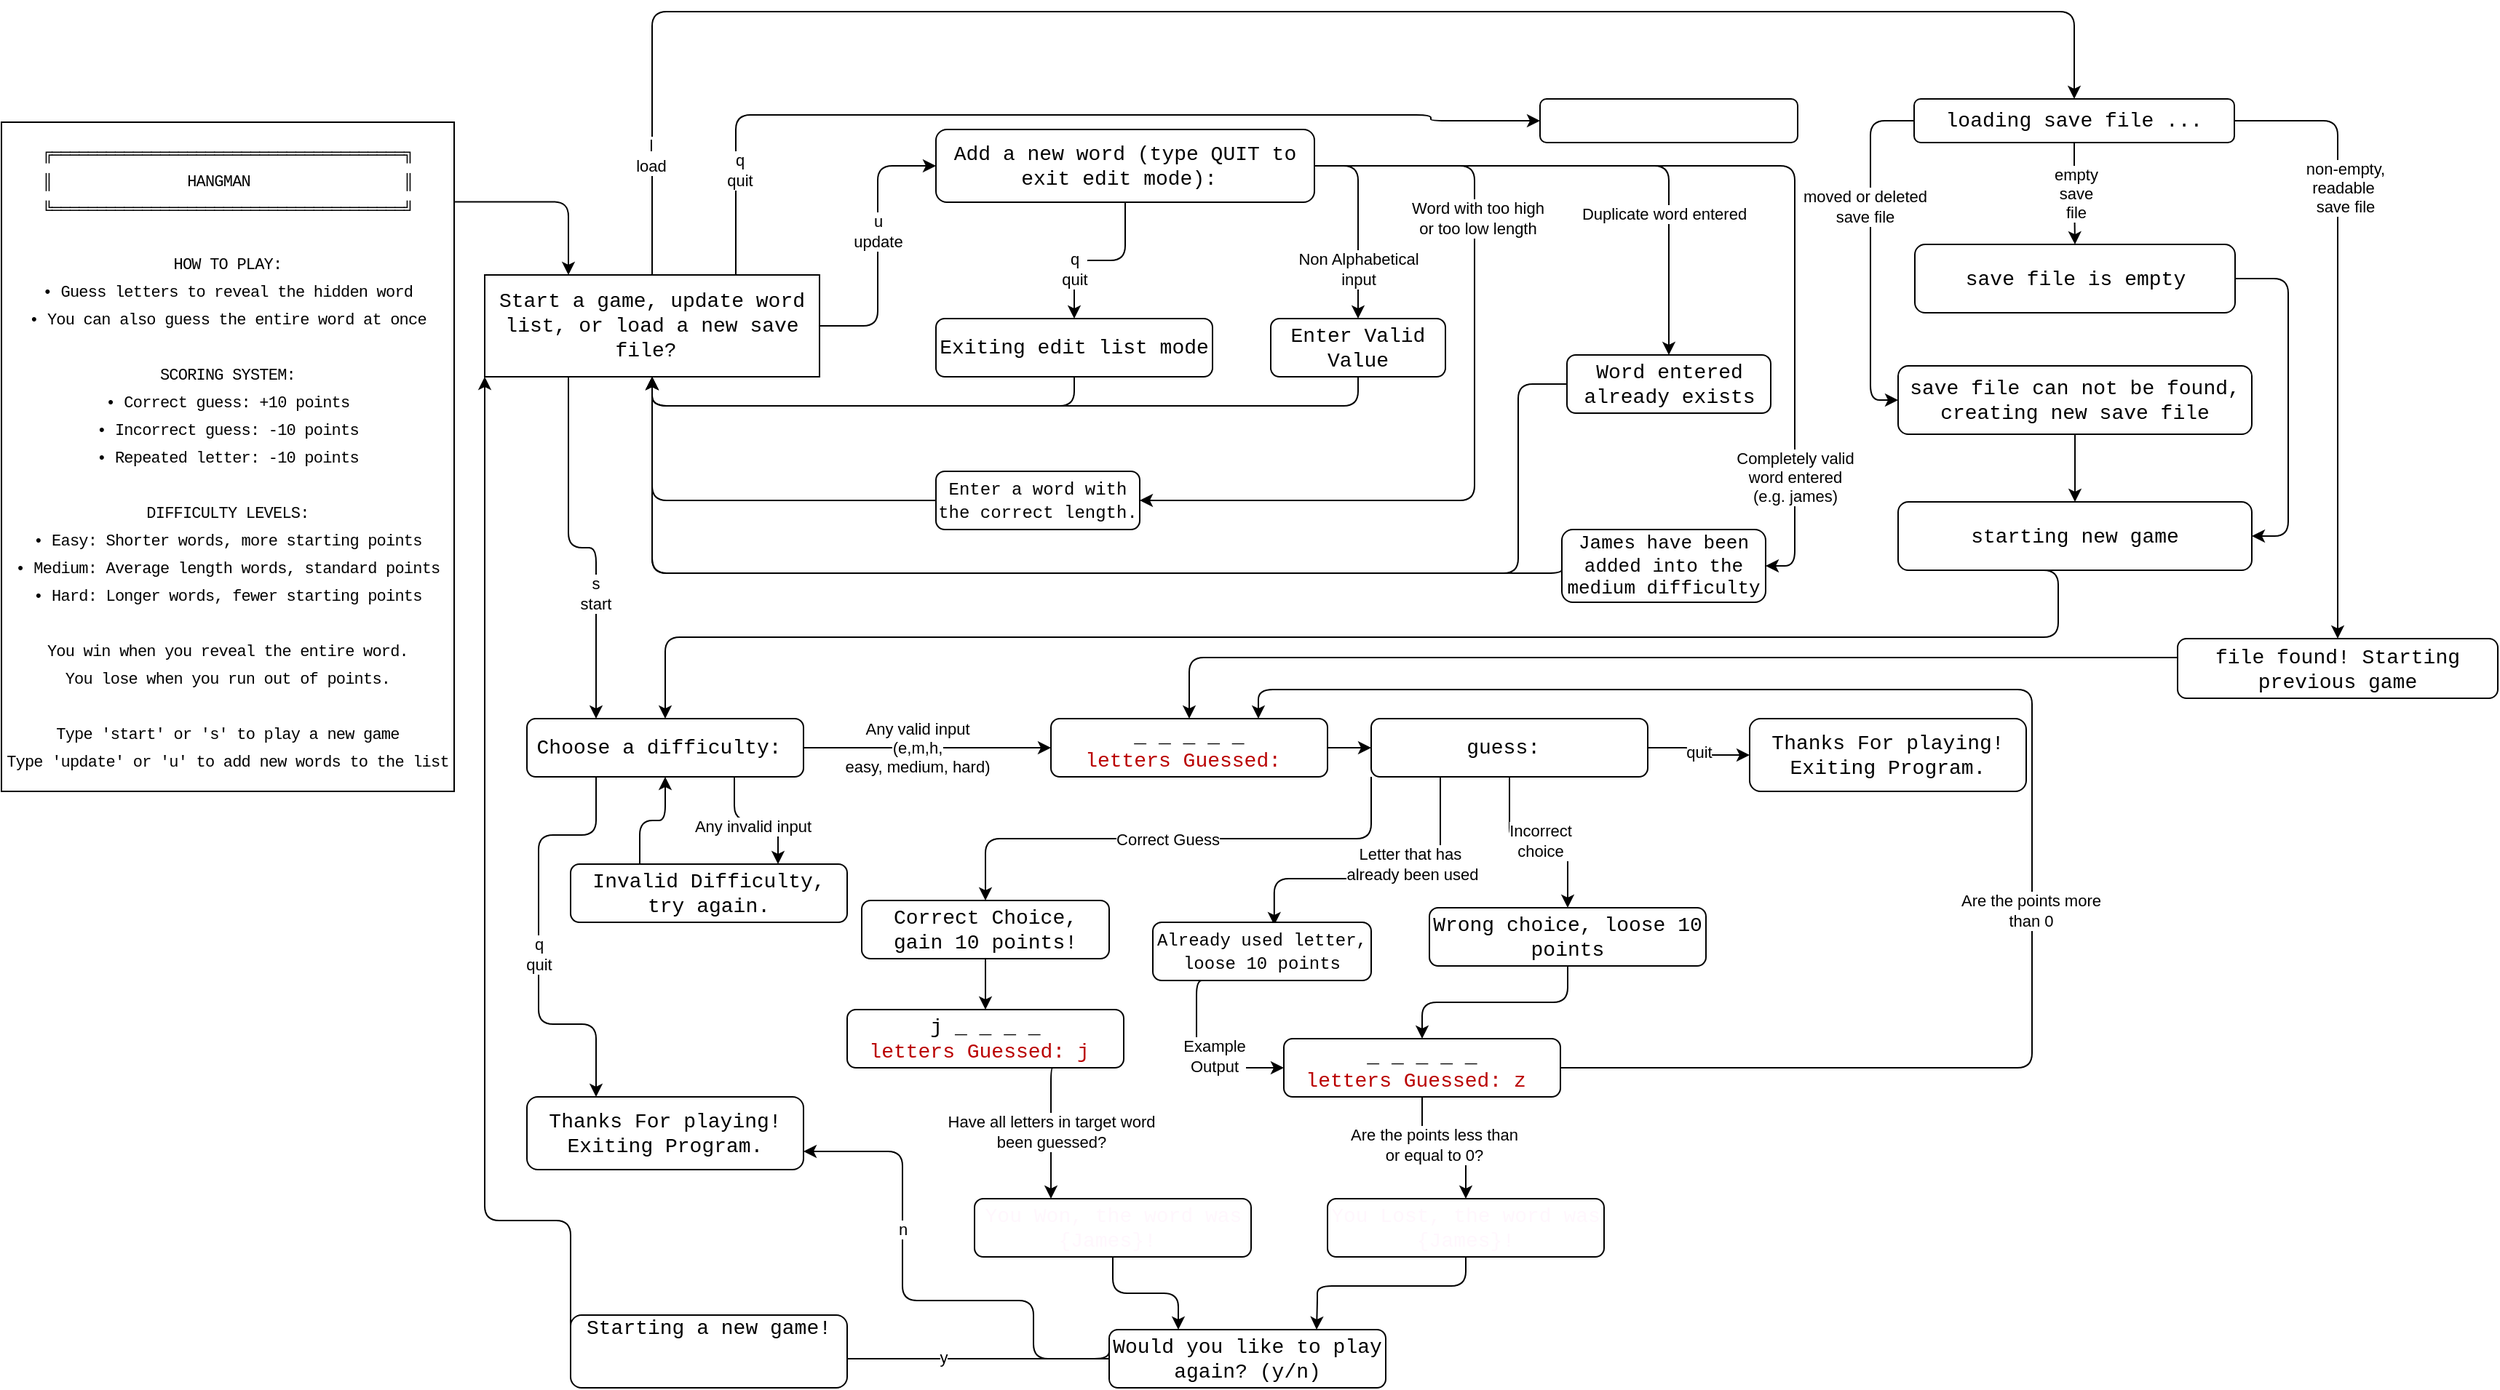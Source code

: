 <mxfile version="26.1.0">
  <diagram name="Page-1" id="wcU89FCxmK8TwFyxBk0u">
    <mxGraphModel dx="2958" dy="2005" grid="0" gridSize="10" guides="1" tooltips="1" connect="1" arrows="1" fold="1" page="1" pageScale="1" pageWidth="1169" pageHeight="827" background="none" math="0" shadow="0">
      <root>
        <mxCell id="0" />
        <mxCell id="1" parent="0" />
        <mxCell id="34qyB1KcK59s6ThQKmhQ-95" style="edgeStyle=orthogonalEdgeStyle;rounded=1;orthogonalLoop=1;jettySize=auto;html=1;entryX=0.25;entryY=0;entryDx=0;entryDy=0;exitX=0.994;exitY=0.119;exitDx=0;exitDy=0;exitPerimeter=0;labelBackgroundColor=none;fontColor=default;" edge="1" parent="1" source="UUgWVv2ZVk7OZgaHs7lp-27" target="UUgWVv2ZVk7OZgaHs7lp-28">
          <mxGeometry relative="1" as="geometry">
            <Array as="points">
              <mxPoint x="-760" y="80" />
            </Array>
          </mxGeometry>
        </mxCell>
        <mxCell id="UUgWVv2ZVk7OZgaHs7lp-27" value="&lt;div style=&quot;line-height: 18px; white-space: pre;&quot;&gt;&lt;div style=&quot;&quot;&gt;&lt;font face=&quot;Courier New&quot; style=&quot;color: light-dark(rgb(0, 0, 0), rgb(230, 230, 230)); font-size: 11px;&quot;&gt;&lt;span style=&quot;box-sizing: border-box; border-width: 0px; border-style: solid; border-color: hsl(var(--border-100)); border-image: initial; --tw-border-spacing-x: 0; --tw-border-spacing-y: 0; --tw-translate-x: 0; --tw-translate-y: 0; --tw-rotate: 0; --tw-skew-x: 0; --tw-skew-y: 0; --tw-scale-x: 1; --tw-scale-y: 1; --tw-pan-x: ; --tw-pan-y: ; --tw-pinch-zoom: ; --tw-scroll-snap-strictness: proximity; --tw-gradient-from-position: ; --tw-gradient-via-position: ; --tw-gradient-to-position: ; --tw-ordinal: ; --tw-slashed-zero: ; --tw-numeric-figure: ; --tw-numeric-spacing: ; --tw-numeric-fraction: ; --tw-ring-inset: ; --tw-ring-offset-width: 0px; --tw-ring-offset-color: light-dark(#fff, #000000); --tw-ring-color: hsl(var(--accent-secondary-100)/1); --tw-ring-offset-shadow: 0 0 #0000; --tw-ring-shadow: 0 0 #0000; --tw-shadow: 0 0 #0000; --tw-shadow-colored: 0 0 #0000; --tw-blur: ; --tw-brightness: ; --tw-contrast: ; --tw-grayscale: ; --tw-hue-rotate: ; --tw-invert: ; --tw-saturate: ; --tw-sepia: ; --tw-drop-shadow: ; --tw-backdrop-blur: ; --tw-backdrop-brightness: ; --tw-backdrop-contrast: ; --tw-backdrop-grayscale: ; --tw-backdrop-hue-rotate: ; --tw-backdrop-invert: ; --tw-backdrop-opacity: ; --tw-backdrop-saturate: ; --tw-backdrop-sepia: ; --tw-contain-size: ; --tw-contain-layout: ; --tw-contain-paint: ; --tw-contain-style: ; outline-color: hsl(var(--accent-main-100)); scrollbar-color: hsl(var(--border-300)/.8) transparent; letter-spacing: -0.4px; text-align: left;&quot; class=&quot;&quot;&gt;╔═══════════════════════════════════════╗&lt;br&gt;&lt;/span&gt;&lt;span style=&quot;box-sizing: border-box; border-width: 0px; border-style: solid; border-color: hsl(var(--border-100)); border-image: initial; --tw-border-spacing-x: 0; --tw-border-spacing-y: 0; --tw-translate-x: 0; --tw-translate-y: 0; --tw-rotate: 0; --tw-skew-x: 0; --tw-skew-y: 0; --tw-scale-x: 1; --tw-scale-y: 1; --tw-pan-x: ; --tw-pan-y: ; --tw-pinch-zoom: ; --tw-scroll-snap-strictness: proximity; --tw-gradient-from-position: ; --tw-gradient-via-position: ; --tw-gradient-to-position: ; --tw-ordinal: ; --tw-slashed-zero: ; --tw-numeric-figure: ; --tw-numeric-spacing: ; --tw-numeric-fraction: ; --tw-ring-inset: ; --tw-ring-offset-width: 0px; --tw-ring-offset-color: light-dark(#fff, #000000); --tw-ring-color: hsl(var(--accent-secondary-100)/1); --tw-ring-offset-shadow: 0 0 #0000; --tw-ring-shadow: 0 0 #0000; --tw-shadow: 0 0 #0000; --tw-shadow-colored: 0 0 #0000; --tw-blur: ; --tw-brightness: ; --tw-contrast: ; --tw-grayscale: ; --tw-hue-rotate: ; --tw-invert: ; --tw-saturate: ; --tw-sepia: ; --tw-drop-shadow: ; --tw-backdrop-blur: ; --tw-backdrop-brightness: ; --tw-backdrop-contrast: ; --tw-backdrop-grayscale: ; --tw-backdrop-hue-rotate: ; --tw-backdrop-invert: ; --tw-backdrop-opacity: ; --tw-backdrop-saturate: ; --tw-backdrop-sepia: ; --tw-contain-size: ; --tw-contain-layout: ; --tw-contain-paint: ; --tw-contain-style: ; outline-color: hsl(var(--accent-main-100)); scrollbar-color: hsl(var(--border-300)/.8) transparent; letter-spacing: -0.4px; text-align: left;&quot; class=&quot;&quot;&gt;║               HANGMAN                 ║&lt;br&gt;&lt;/span&gt;&lt;span style=&quot;box-sizing: border-box; border-width: 0px; border-style: solid; border-color: hsl(var(--border-100)); border-image: initial; --tw-border-spacing-x: 0; --tw-border-spacing-y: 0; --tw-translate-x: 0; --tw-translate-y: 0; --tw-rotate: 0; --tw-skew-x: 0; --tw-skew-y: 0; --tw-scale-x: 1; --tw-scale-y: 1; --tw-pan-x: ; --tw-pan-y: ; --tw-pinch-zoom: ; --tw-scroll-snap-strictness: proximity; --tw-gradient-from-position: ; --tw-gradient-via-position: ; --tw-gradient-to-position: ; --tw-ordinal: ; --tw-slashed-zero: ; --tw-numeric-figure: ; --tw-numeric-spacing: ; --tw-numeric-fraction: ; --tw-ring-inset: ; --tw-ring-offset-width: 0px; --tw-ring-offset-color: light-dark(#fff, #000000); --tw-ring-color: hsl(var(--accent-secondary-100)/1); --tw-ring-offset-shadow: 0 0 #0000; --tw-ring-shadow: 0 0 #0000; --tw-shadow: 0 0 #0000; --tw-shadow-colored: 0 0 #0000; --tw-blur: ; --tw-brightness: ; --tw-contrast: ; --tw-grayscale: ; --tw-hue-rotate: ; --tw-invert: ; --tw-saturate: ; --tw-sepia: ; --tw-drop-shadow: ; --tw-backdrop-blur: ; --tw-backdrop-brightness: ; --tw-backdrop-contrast: ; --tw-backdrop-grayscale: ; --tw-backdrop-hue-rotate: ; --tw-backdrop-invert: ; --tw-backdrop-opacity: ; --tw-backdrop-saturate: ; --tw-backdrop-sepia: ; --tw-contain-size: ; --tw-contain-layout: ; --tw-contain-paint: ; --tw-contain-style: ; outline-color: hsl(var(--accent-main-100)); scrollbar-color: hsl(var(--border-300)/.8) transparent; letter-spacing: -0.4px; text-align: left;&quot; class=&quot;&quot;&gt;╚═══════════════════════════════════════╝&lt;br&gt;&lt;/span&gt;&lt;span style=&quot;box-sizing: border-box; border-width: 0px; border-style: solid; border-color: hsl(var(--border-100)); border-image: initial; --tw-border-spacing-x: 0; --tw-border-spacing-y: 0; --tw-translate-x: 0; --tw-translate-y: 0; --tw-rotate: 0; --tw-skew-x: 0; --tw-skew-y: 0; --tw-scale-x: 1; --tw-scale-y: 1; --tw-pan-x: ; --tw-pan-y: ; --tw-pinch-zoom: ; --tw-scroll-snap-strictness: proximity; --tw-gradient-from-position: ; --tw-gradient-via-position: ; --tw-gradient-to-position: ; --tw-ordinal: ; --tw-slashed-zero: ; --tw-numeric-figure: ; --tw-numeric-spacing: ; --tw-numeric-fraction: ; --tw-ring-inset: ; --tw-ring-offset-width: 0px; --tw-ring-offset-color: light-dark(#fff, #000000); --tw-ring-color: hsl(var(--accent-secondary-100)/1); --tw-ring-offset-shadow: 0 0 #0000; --tw-ring-shadow: 0 0 #0000; --tw-shadow: 0 0 #0000; --tw-shadow-colored: 0 0 #0000; --tw-blur: ; --tw-brightness: ; --tw-contrast: ; --tw-grayscale: ; --tw-hue-rotate: ; --tw-invert: ; --tw-saturate: ; --tw-sepia: ; --tw-drop-shadow: ; --tw-backdrop-blur: ; --tw-backdrop-brightness: ; --tw-backdrop-contrast: ; --tw-backdrop-grayscale: ; --tw-backdrop-hue-rotate: ; --tw-backdrop-invert: ; --tw-backdrop-opacity: ; --tw-backdrop-saturate: ; --tw-backdrop-sepia: ; --tw-contain-size: ; --tw-contain-layout: ; --tw-contain-paint: ; --tw-contain-style: ; outline-color: hsl(var(--accent-main-100)); scrollbar-color: hsl(var(--border-300)/.8) transparent; letter-spacing: -0.4px; text-align: left;&quot; class=&quot;&quot;&gt;&lt;br&gt;&lt;/span&gt;&lt;span style=&quot;box-sizing: border-box; border-width: 0px; border-style: solid; border-color: hsl(var(--border-100)); border-image: initial; --tw-border-spacing-x: 0; --tw-border-spacing-y: 0; --tw-translate-x: 0; --tw-translate-y: 0; --tw-rotate: 0; --tw-skew-x: 0; --tw-skew-y: 0; --tw-scale-x: 1; --tw-scale-y: 1; --tw-pan-x: ; --tw-pan-y: ; --tw-pinch-zoom: ; --tw-scroll-snap-strictness: proximity; --tw-gradient-from-position: ; --tw-gradient-via-position: ; --tw-gradient-to-position: ; --tw-ordinal: ; --tw-slashed-zero: ; --tw-numeric-figure: ; --tw-numeric-spacing: ; --tw-numeric-fraction: ; --tw-ring-inset: ; --tw-ring-offset-width: 0px; --tw-ring-offset-color: light-dark(#fff, #000000); --tw-ring-color: hsl(var(--accent-secondary-100)/1); --tw-ring-offset-shadow: 0 0 #0000; --tw-ring-shadow: 0 0 #0000; --tw-shadow: 0 0 #0000; --tw-shadow-colored: 0 0 #0000; --tw-blur: ; --tw-brightness: ; --tw-contrast: ; --tw-grayscale: ; --tw-hue-rotate: ; --tw-invert: ; --tw-saturate: ; --tw-sepia: ; --tw-drop-shadow: ; --tw-backdrop-blur: ; --tw-backdrop-brightness: ; --tw-backdrop-contrast: ; --tw-backdrop-grayscale: ; --tw-backdrop-hue-rotate: ; --tw-backdrop-invert: ; --tw-backdrop-opacity: ; --tw-backdrop-saturate: ; --tw-backdrop-sepia: ; --tw-contain-size: ; --tw-contain-layout: ; --tw-contain-paint: ; --tw-contain-style: ; outline-color: hsl(var(--accent-main-100)); scrollbar-color: hsl(var(--border-300)/.8) transparent; letter-spacing: -0.4px; text-align: left;&quot; class=&quot;&quot;&gt;HOW TO PLAY:&lt;br&gt;&lt;/span&gt;&lt;span style=&quot;box-sizing: border-box; border-width: 0px; border-style: solid; border-color: hsl(var(--border-100)); border-image: initial; --tw-border-spacing-x: 0; --tw-border-spacing-y: 0; --tw-translate-x: 0; --tw-translate-y: 0; --tw-rotate: 0; --tw-skew-x: 0; --tw-skew-y: 0; --tw-scale-x: 1; --tw-scale-y: 1; --tw-pan-x: ; --tw-pan-y: ; --tw-pinch-zoom: ; --tw-scroll-snap-strictness: proximity; --tw-gradient-from-position: ; --tw-gradient-via-position: ; --tw-gradient-to-position: ; --tw-ordinal: ; --tw-slashed-zero: ; --tw-numeric-figure: ; --tw-numeric-spacing: ; --tw-numeric-fraction: ; --tw-ring-inset: ; --tw-ring-offset-width: 0px; --tw-ring-offset-color: light-dark(#fff, #000000); --tw-ring-color: hsl(var(--accent-secondary-100)/1); --tw-ring-offset-shadow: 0 0 #0000; --tw-ring-shadow: 0 0 #0000; --tw-shadow: 0 0 #0000; --tw-shadow-colored: 0 0 #0000; --tw-blur: ; --tw-brightness: ; --tw-contrast: ; --tw-grayscale: ; --tw-hue-rotate: ; --tw-invert: ; --tw-saturate: ; --tw-sepia: ; --tw-drop-shadow: ; --tw-backdrop-blur: ; --tw-backdrop-brightness: ; --tw-backdrop-contrast: ; --tw-backdrop-grayscale: ; --tw-backdrop-hue-rotate: ; --tw-backdrop-invert: ; --tw-backdrop-opacity: ; --tw-backdrop-saturate: ; --tw-backdrop-sepia: ; --tw-contain-size: ; --tw-contain-layout: ; --tw-contain-paint: ; --tw-contain-style: ; outline-color: hsl(var(--accent-main-100)); scrollbar-color: hsl(var(--border-300)/.8) transparent; letter-spacing: -0.4px; text-align: left;&quot; class=&quot;&quot;&gt;• Guess letters to reveal the hidden word&lt;br&gt;&lt;/span&gt;&lt;span style=&quot;box-sizing: border-box; border-width: 0px; border-style: solid; border-color: hsl(var(--border-100)); border-image: initial; --tw-border-spacing-x: 0; --tw-border-spacing-y: 0; --tw-translate-x: 0; --tw-translate-y: 0; --tw-rotate: 0; --tw-skew-x: 0; --tw-skew-y: 0; --tw-scale-x: 1; --tw-scale-y: 1; --tw-pan-x: ; --tw-pan-y: ; --tw-pinch-zoom: ; --tw-scroll-snap-strictness: proximity; --tw-gradient-from-position: ; --tw-gradient-via-position: ; --tw-gradient-to-position: ; --tw-ordinal: ; --tw-slashed-zero: ; --tw-numeric-figure: ; --tw-numeric-spacing: ; --tw-numeric-fraction: ; --tw-ring-inset: ; --tw-ring-offset-width: 0px; --tw-ring-offset-color: light-dark(#fff, #000000); --tw-ring-color: hsl(var(--accent-secondary-100)/1); --tw-ring-offset-shadow: 0 0 #0000; --tw-ring-shadow: 0 0 #0000; --tw-shadow: 0 0 #0000; --tw-shadow-colored: 0 0 #0000; --tw-blur: ; --tw-brightness: ; --tw-contrast: ; --tw-grayscale: ; --tw-hue-rotate: ; --tw-invert: ; --tw-saturate: ; --tw-sepia: ; --tw-drop-shadow: ; --tw-backdrop-blur: ; --tw-backdrop-brightness: ; --tw-backdrop-contrast: ; --tw-backdrop-grayscale: ; --tw-backdrop-hue-rotate: ; --tw-backdrop-invert: ; --tw-backdrop-opacity: ; --tw-backdrop-saturate: ; --tw-backdrop-sepia: ; --tw-contain-size: ; --tw-contain-layout: ; --tw-contain-paint: ; --tw-contain-style: ; outline-color: hsl(var(--accent-main-100)); scrollbar-color: hsl(var(--border-300)/.8) transparent; letter-spacing: -0.4px; text-align: left;&quot; class=&quot;&quot;&gt;• You can also guess the entire word at once&lt;br&gt;&lt;/span&gt;&lt;span style=&quot;box-sizing: border-box; border-width: 0px; border-style: solid; border-color: hsl(var(--border-100)); border-image: initial; --tw-border-spacing-x: 0; --tw-border-spacing-y: 0; --tw-translate-x: 0; --tw-translate-y: 0; --tw-rotate: 0; --tw-skew-x: 0; --tw-skew-y: 0; --tw-scale-x: 1; --tw-scale-y: 1; --tw-pan-x: ; --tw-pan-y: ; --tw-pinch-zoom: ; --tw-scroll-snap-strictness: proximity; --tw-gradient-from-position: ; --tw-gradient-via-position: ; --tw-gradient-to-position: ; --tw-ordinal: ; --tw-slashed-zero: ; --tw-numeric-figure: ; --tw-numeric-spacing: ; --tw-numeric-fraction: ; --tw-ring-inset: ; --tw-ring-offset-width: 0px; --tw-ring-offset-color: light-dark(#fff, #000000); --tw-ring-color: hsl(var(--accent-secondary-100)/1); --tw-ring-offset-shadow: 0 0 #0000; --tw-ring-shadow: 0 0 #0000; --tw-shadow: 0 0 #0000; --tw-shadow-colored: 0 0 #0000; --tw-blur: ; --tw-brightness: ; --tw-contrast: ; --tw-grayscale: ; --tw-hue-rotate: ; --tw-invert: ; --tw-saturate: ; --tw-sepia: ; --tw-drop-shadow: ; --tw-backdrop-blur: ; --tw-backdrop-brightness: ; --tw-backdrop-contrast: ; --tw-backdrop-grayscale: ; --tw-backdrop-hue-rotate: ; --tw-backdrop-invert: ; --tw-backdrop-opacity: ; --tw-backdrop-saturate: ; --tw-backdrop-sepia: ; --tw-contain-size: ; --tw-contain-layout: ; --tw-contain-paint: ; --tw-contain-style: ; outline-color: hsl(var(--accent-main-100)); scrollbar-color: hsl(var(--border-300)/.8) transparent; letter-spacing: -0.4px; text-align: left;&quot; class=&quot;&quot;&gt;&lt;br&gt;&lt;/span&gt;&lt;span style=&quot;box-sizing: border-box; border-width: 0px; border-style: solid; border-color: hsl(var(--border-100)); border-image: initial; --tw-border-spacing-x: 0; --tw-border-spacing-y: 0; --tw-translate-x: 0; --tw-translate-y: 0; --tw-rotate: 0; --tw-skew-x: 0; --tw-skew-y: 0; --tw-scale-x: 1; --tw-scale-y: 1; --tw-pan-x: ; --tw-pan-y: ; --tw-pinch-zoom: ; --tw-scroll-snap-strictness: proximity; --tw-gradient-from-position: ; --tw-gradient-via-position: ; --tw-gradient-to-position: ; --tw-ordinal: ; --tw-slashed-zero: ; --tw-numeric-figure: ; --tw-numeric-spacing: ; --tw-numeric-fraction: ; --tw-ring-inset: ; --tw-ring-offset-width: 0px; --tw-ring-offset-color: light-dark(#fff, #000000); --tw-ring-color: hsl(var(--accent-secondary-100)/1); --tw-ring-offset-shadow: 0 0 #0000; --tw-ring-shadow: 0 0 #0000; --tw-shadow: 0 0 #0000; --tw-shadow-colored: 0 0 #0000; --tw-blur: ; --tw-brightness: ; --tw-contrast: ; --tw-grayscale: ; --tw-hue-rotate: ; --tw-invert: ; --tw-saturate: ; --tw-sepia: ; --tw-drop-shadow: ; --tw-backdrop-blur: ; --tw-backdrop-brightness: ; --tw-backdrop-contrast: ; --tw-backdrop-grayscale: ; --tw-backdrop-hue-rotate: ; --tw-backdrop-invert: ; --tw-backdrop-opacity: ; --tw-backdrop-saturate: ; --tw-backdrop-sepia: ; --tw-contain-size: ; --tw-contain-layout: ; --tw-contain-paint: ; --tw-contain-style: ; outline-color: hsl(var(--accent-main-100)); scrollbar-color: hsl(var(--border-300)/.8) transparent; letter-spacing: -0.4px; text-align: left;&quot; class=&quot;&quot;&gt;SCORING SYSTEM:&lt;br&gt;&lt;/span&gt;&lt;span style=&quot;box-sizing: border-box; border-width: 0px; border-style: solid; border-color: hsl(var(--border-100)); border-image: initial; --tw-border-spacing-x: 0; --tw-border-spacing-y: 0; --tw-translate-x: 0; --tw-translate-y: 0; --tw-rotate: 0; --tw-skew-x: 0; --tw-skew-y: 0; --tw-scale-x: 1; --tw-scale-y: 1; --tw-pan-x: ; --tw-pan-y: ; --tw-pinch-zoom: ; --tw-scroll-snap-strictness: proximity; --tw-gradient-from-position: ; --tw-gradient-via-position: ; --tw-gradient-to-position: ; --tw-ordinal: ; --tw-slashed-zero: ; --tw-numeric-figure: ; --tw-numeric-spacing: ; --tw-numeric-fraction: ; --tw-ring-inset: ; --tw-ring-offset-width: 0px; --tw-ring-offset-color: light-dark(#fff, #000000); --tw-ring-color: hsl(var(--accent-secondary-100)/1); --tw-ring-offset-shadow: 0 0 #0000; --tw-ring-shadow: 0 0 #0000; --tw-shadow: 0 0 #0000; --tw-shadow-colored: 0 0 #0000; --tw-blur: ; --tw-brightness: ; --tw-contrast: ; --tw-grayscale: ; --tw-hue-rotate: ; --tw-invert: ; --tw-saturate: ; --tw-sepia: ; --tw-drop-shadow: ; --tw-backdrop-blur: ; --tw-backdrop-brightness: ; --tw-backdrop-contrast: ; --tw-backdrop-grayscale: ; --tw-backdrop-hue-rotate: ; --tw-backdrop-invert: ; --tw-backdrop-opacity: ; --tw-backdrop-saturate: ; --tw-backdrop-sepia: ; --tw-contain-size: ; --tw-contain-layout: ; --tw-contain-paint: ; --tw-contain-style: ; outline-color: hsl(var(--accent-main-100)); scrollbar-color: hsl(var(--border-300)/.8) transparent; letter-spacing: -0.4px; text-align: left;&quot; class=&quot;&quot;&gt;• Correct guess: +10 points&lt;br&gt;&lt;/span&gt;&lt;span style=&quot;box-sizing: border-box; border-width: 0px; border-style: solid; border-color: hsl(var(--border-100)); border-image: initial; --tw-border-spacing-x: 0; --tw-border-spacing-y: 0; --tw-translate-x: 0; --tw-translate-y: 0; --tw-rotate: 0; --tw-skew-x: 0; --tw-skew-y: 0; --tw-scale-x: 1; --tw-scale-y: 1; --tw-pan-x: ; --tw-pan-y: ; --tw-pinch-zoom: ; --tw-scroll-snap-strictness: proximity; --tw-gradient-from-position: ; --tw-gradient-via-position: ; --tw-gradient-to-position: ; --tw-ordinal: ; --tw-slashed-zero: ; --tw-numeric-figure: ; --tw-numeric-spacing: ; --tw-numeric-fraction: ; --tw-ring-inset: ; --tw-ring-offset-width: 0px; --tw-ring-offset-color: light-dark(#fff, #000000); --tw-ring-color: hsl(var(--accent-secondary-100)/1); --tw-ring-offset-shadow: 0 0 #0000; --tw-ring-shadow: 0 0 #0000; --tw-shadow: 0 0 #0000; --tw-shadow-colored: 0 0 #0000; --tw-blur: ; --tw-brightness: ; --tw-contrast: ; --tw-grayscale: ; --tw-hue-rotate: ; --tw-invert: ; --tw-saturate: ; --tw-sepia: ; --tw-drop-shadow: ; --tw-backdrop-blur: ; --tw-backdrop-brightness: ; --tw-backdrop-contrast: ; --tw-backdrop-grayscale: ; --tw-backdrop-hue-rotate: ; --tw-backdrop-invert: ; --tw-backdrop-opacity: ; --tw-backdrop-saturate: ; --tw-backdrop-sepia: ; --tw-contain-size: ; --tw-contain-layout: ; --tw-contain-paint: ; --tw-contain-style: ; outline-color: hsl(var(--accent-main-100)); scrollbar-color: hsl(var(--border-300)/.8) transparent; letter-spacing: -0.4px; text-align: left;&quot; class=&quot;&quot;&gt;• Incorrect guess: -10 points&lt;br&gt;&lt;/span&gt;&lt;span style=&quot;box-sizing: border-box; border-width: 0px; border-style: solid; border-color: hsl(var(--border-100)); border-image: initial; --tw-border-spacing-x: 0; --tw-border-spacing-y: 0; --tw-translate-x: 0; --tw-translate-y: 0; --tw-rotate: 0; --tw-skew-x: 0; --tw-skew-y: 0; --tw-scale-x: 1; --tw-scale-y: 1; --tw-pan-x: ; --tw-pan-y: ; --tw-pinch-zoom: ; --tw-scroll-snap-strictness: proximity; --tw-gradient-from-position: ; --tw-gradient-via-position: ; --tw-gradient-to-position: ; --tw-ordinal: ; --tw-slashed-zero: ; --tw-numeric-figure: ; --tw-numeric-spacing: ; --tw-numeric-fraction: ; --tw-ring-inset: ; --tw-ring-offset-width: 0px; --tw-ring-offset-color: light-dark(#fff, #000000); --tw-ring-color: hsl(var(--accent-secondary-100)/1); --tw-ring-offset-shadow: 0 0 #0000; --tw-ring-shadow: 0 0 #0000; --tw-shadow: 0 0 #0000; --tw-shadow-colored: 0 0 #0000; --tw-blur: ; --tw-brightness: ; --tw-contrast: ; --tw-grayscale: ; --tw-hue-rotate: ; --tw-invert: ; --tw-saturate: ; --tw-sepia: ; --tw-drop-shadow: ; --tw-backdrop-blur: ; --tw-backdrop-brightness: ; --tw-backdrop-contrast: ; --tw-backdrop-grayscale: ; --tw-backdrop-hue-rotate: ; --tw-backdrop-invert: ; --tw-backdrop-opacity: ; --tw-backdrop-saturate: ; --tw-backdrop-sepia: ; --tw-contain-size: ; --tw-contain-layout: ; --tw-contain-paint: ; --tw-contain-style: ; outline-color: hsl(var(--accent-main-100)); scrollbar-color: hsl(var(--border-300)/.8) transparent; letter-spacing: -0.4px; text-align: left;&quot; class=&quot;&quot;&gt;• Repeated letter: -10 points&lt;br&gt;&lt;/span&gt;&lt;span style=&quot;box-sizing: border-box; border-width: 0px; border-style: solid; border-color: hsl(var(--border-100)); border-image: initial; --tw-border-spacing-x: 0; --tw-border-spacing-y: 0; --tw-translate-x: 0; --tw-translate-y: 0; --tw-rotate: 0; --tw-skew-x: 0; --tw-skew-y: 0; --tw-scale-x: 1; --tw-scale-y: 1; --tw-pan-x: ; --tw-pan-y: ; --tw-pinch-zoom: ; --tw-scroll-snap-strictness: proximity; --tw-gradient-from-position: ; --tw-gradient-via-position: ; --tw-gradient-to-position: ; --tw-ordinal: ; --tw-slashed-zero: ; --tw-numeric-figure: ; --tw-numeric-spacing: ; --tw-numeric-fraction: ; --tw-ring-inset: ; --tw-ring-offset-width: 0px; --tw-ring-offset-color: light-dark(#fff, #000000); --tw-ring-color: hsl(var(--accent-secondary-100)/1); --tw-ring-offset-shadow: 0 0 #0000; --tw-ring-shadow: 0 0 #0000; --tw-shadow: 0 0 #0000; --tw-shadow-colored: 0 0 #0000; --tw-blur: ; --tw-brightness: ; --tw-contrast: ; --tw-grayscale: ; --tw-hue-rotate: ; --tw-invert: ; --tw-saturate: ; --tw-sepia: ; --tw-drop-shadow: ; --tw-backdrop-blur: ; --tw-backdrop-brightness: ; --tw-backdrop-contrast: ; --tw-backdrop-grayscale: ; --tw-backdrop-hue-rotate: ; --tw-backdrop-invert: ; --tw-backdrop-opacity: ; --tw-backdrop-saturate: ; --tw-backdrop-sepia: ; --tw-contain-size: ; --tw-contain-layout: ; --tw-contain-paint: ; --tw-contain-style: ; outline-color: hsl(var(--accent-main-100)); scrollbar-color: hsl(var(--border-300)/.8) transparent; letter-spacing: -0.4px; text-align: left;&quot; class=&quot;&quot;&gt;&lt;br&gt;&lt;/span&gt;&lt;span style=&quot;box-sizing: border-box; border-width: 0px; border-style: solid; border-color: hsl(var(--border-100)); border-image: initial; --tw-border-spacing-x: 0; --tw-border-spacing-y: 0; --tw-translate-x: 0; --tw-translate-y: 0; --tw-rotate: 0; --tw-skew-x: 0; --tw-skew-y: 0; --tw-scale-x: 1; --tw-scale-y: 1; --tw-pan-x: ; --tw-pan-y: ; --tw-pinch-zoom: ; --tw-scroll-snap-strictness: proximity; --tw-gradient-from-position: ; --tw-gradient-via-position: ; --tw-gradient-to-position: ; --tw-ordinal: ; --tw-slashed-zero: ; --tw-numeric-figure: ; --tw-numeric-spacing: ; --tw-numeric-fraction: ; --tw-ring-inset: ; --tw-ring-offset-width: 0px; --tw-ring-offset-color: light-dark(#fff, #000000); --tw-ring-color: hsl(var(--accent-secondary-100)/1); --tw-ring-offset-shadow: 0 0 #0000; --tw-ring-shadow: 0 0 #0000; --tw-shadow: 0 0 #0000; --tw-shadow-colored: 0 0 #0000; --tw-blur: ; --tw-brightness: ; --tw-contrast: ; --tw-grayscale: ; --tw-hue-rotate: ; --tw-invert: ; --tw-saturate: ; --tw-sepia: ; --tw-drop-shadow: ; --tw-backdrop-blur: ; --tw-backdrop-brightness: ; --tw-backdrop-contrast: ; --tw-backdrop-grayscale: ; --tw-backdrop-hue-rotate: ; --tw-backdrop-invert: ; --tw-backdrop-opacity: ; --tw-backdrop-saturate: ; --tw-backdrop-sepia: ; --tw-contain-size: ; --tw-contain-layout: ; --tw-contain-paint: ; --tw-contain-style: ; outline-color: hsl(var(--accent-main-100)); scrollbar-color: hsl(var(--border-300)/.8) transparent; letter-spacing: -0.4px; text-align: left;&quot; class=&quot;&quot;&gt;DIFFICULTY LEVELS:&lt;br&gt;&lt;/span&gt;&lt;span style=&quot;box-sizing: border-box; border-width: 0px; border-style: solid; border-color: hsl(var(--border-100)); border-image: initial; --tw-border-spacing-x: 0; --tw-border-spacing-y: 0; --tw-translate-x: 0; --tw-translate-y: 0; --tw-rotate: 0; --tw-skew-x: 0; --tw-skew-y: 0; --tw-scale-x: 1; --tw-scale-y: 1; --tw-pan-x: ; --tw-pan-y: ; --tw-pinch-zoom: ; --tw-scroll-snap-strictness: proximity; --tw-gradient-from-position: ; --tw-gradient-via-position: ; --tw-gradient-to-position: ; --tw-ordinal: ; --tw-slashed-zero: ; --tw-numeric-figure: ; --tw-numeric-spacing: ; --tw-numeric-fraction: ; --tw-ring-inset: ; --tw-ring-offset-width: 0px; --tw-ring-offset-color: light-dark(#fff, #000000); --tw-ring-color: hsl(var(--accent-secondary-100)/1); --tw-ring-offset-shadow: 0 0 #0000; --tw-ring-shadow: 0 0 #0000; --tw-shadow: 0 0 #0000; --tw-shadow-colored: 0 0 #0000; --tw-blur: ; --tw-brightness: ; --tw-contrast: ; --tw-grayscale: ; --tw-hue-rotate: ; --tw-invert: ; --tw-saturate: ; --tw-sepia: ; --tw-drop-shadow: ; --tw-backdrop-blur: ; --tw-backdrop-brightness: ; --tw-backdrop-contrast: ; --tw-backdrop-grayscale: ; --tw-backdrop-hue-rotate: ; --tw-backdrop-invert: ; --tw-backdrop-opacity: ; --tw-backdrop-saturate: ; --tw-backdrop-sepia: ; --tw-contain-size: ; --tw-contain-layout: ; --tw-contain-paint: ; --tw-contain-style: ; outline-color: hsl(var(--accent-main-100)); scrollbar-color: hsl(var(--border-300)/.8) transparent; letter-spacing: -0.4px; text-align: left;&quot; class=&quot;&quot;&gt;• Easy: Shorter words, more starting points&lt;br&gt;&lt;/span&gt;&lt;span style=&quot;box-sizing: border-box; border-width: 0px; border-style: solid; border-color: hsl(var(--border-100)); border-image: initial; --tw-border-spacing-x: 0; --tw-border-spacing-y: 0; --tw-translate-x: 0; --tw-translate-y: 0; --tw-rotate: 0; --tw-skew-x: 0; --tw-skew-y: 0; --tw-scale-x: 1; --tw-scale-y: 1; --tw-pan-x: ; --tw-pan-y: ; --tw-pinch-zoom: ; --tw-scroll-snap-strictness: proximity; --tw-gradient-from-position: ; --tw-gradient-via-position: ; --tw-gradient-to-position: ; --tw-ordinal: ; --tw-slashed-zero: ; --tw-numeric-figure: ; --tw-numeric-spacing: ; --tw-numeric-fraction: ; --tw-ring-inset: ; --tw-ring-offset-width: 0px; --tw-ring-offset-color: light-dark(#fff, #000000); --tw-ring-color: hsl(var(--accent-secondary-100)/1); --tw-ring-offset-shadow: 0 0 #0000; --tw-ring-shadow: 0 0 #0000; --tw-shadow: 0 0 #0000; --tw-shadow-colored: 0 0 #0000; --tw-blur: ; --tw-brightness: ; --tw-contrast: ; --tw-grayscale: ; --tw-hue-rotate: ; --tw-invert: ; --tw-saturate: ; --tw-sepia: ; --tw-drop-shadow: ; --tw-backdrop-blur: ; --tw-backdrop-brightness: ; --tw-backdrop-contrast: ; --tw-backdrop-grayscale: ; --tw-backdrop-hue-rotate: ; --tw-backdrop-invert: ; --tw-backdrop-opacity: ; --tw-backdrop-saturate: ; --tw-backdrop-sepia: ; --tw-contain-size: ; --tw-contain-layout: ; --tw-contain-paint: ; --tw-contain-style: ; outline-color: hsl(var(--accent-main-100)); scrollbar-color: hsl(var(--border-300)/.8) transparent; letter-spacing: -0.4px; text-align: left;&quot; class=&quot;&quot;&gt;• Medium: Average length words, standard points&lt;br&gt;&lt;/span&gt;&lt;span style=&quot;box-sizing: border-box; border-width: 0px; border-style: solid; border-color: hsl(var(--border-100)); border-image: initial; --tw-border-spacing-x: 0; --tw-border-spacing-y: 0; --tw-translate-x: 0; --tw-translate-y: 0; --tw-rotate: 0; --tw-skew-x: 0; --tw-skew-y: 0; --tw-scale-x: 1; --tw-scale-y: 1; --tw-pan-x: ; --tw-pan-y: ; --tw-pinch-zoom: ; --tw-scroll-snap-strictness: proximity; --tw-gradient-from-position: ; --tw-gradient-via-position: ; --tw-gradient-to-position: ; --tw-ordinal: ; --tw-slashed-zero: ; --tw-numeric-figure: ; --tw-numeric-spacing: ; --tw-numeric-fraction: ; --tw-ring-inset: ; --tw-ring-offset-width: 0px; --tw-ring-offset-color: light-dark(#fff, #000000); --tw-ring-color: hsl(var(--accent-secondary-100)/1); --tw-ring-offset-shadow: 0 0 #0000; --tw-ring-shadow: 0 0 #0000; --tw-shadow: 0 0 #0000; --tw-shadow-colored: 0 0 #0000; --tw-blur: ; --tw-brightness: ; --tw-contrast: ; --tw-grayscale: ; --tw-hue-rotate: ; --tw-invert: ; --tw-saturate: ; --tw-sepia: ; --tw-drop-shadow: ; --tw-backdrop-blur: ; --tw-backdrop-brightness: ; --tw-backdrop-contrast: ; --tw-backdrop-grayscale: ; --tw-backdrop-hue-rotate: ; --tw-backdrop-invert: ; --tw-backdrop-opacity: ; --tw-backdrop-saturate: ; --tw-backdrop-sepia: ; --tw-contain-size: ; --tw-contain-layout: ; --tw-contain-paint: ; --tw-contain-style: ; outline-color: hsl(var(--accent-main-100)); scrollbar-color: hsl(var(--border-300)/.8) transparent; letter-spacing: -0.4px; text-align: left;&quot; class=&quot;&quot;&gt;• Hard: Longer words, fewer starting points&lt;br&gt;&lt;/span&gt;&lt;span style=&quot;box-sizing: border-box; border-width: 0px; border-style: solid; border-color: hsl(var(--border-100)); border-image: initial; --tw-border-spacing-x: 0; --tw-border-spacing-y: 0; --tw-translate-x: 0; --tw-translate-y: 0; --tw-rotate: 0; --tw-skew-x: 0; --tw-skew-y: 0; --tw-scale-x: 1; --tw-scale-y: 1; --tw-pan-x: ; --tw-pan-y: ; --tw-pinch-zoom: ; --tw-scroll-snap-strictness: proximity; --tw-gradient-from-position: ; --tw-gradient-via-position: ; --tw-gradient-to-position: ; --tw-ordinal: ; --tw-slashed-zero: ; --tw-numeric-figure: ; --tw-numeric-spacing: ; --tw-numeric-fraction: ; --tw-ring-inset: ; --tw-ring-offset-width: 0px; --tw-ring-offset-color: light-dark(#fff, #000000); --tw-ring-color: hsl(var(--accent-secondary-100)/1); --tw-ring-offset-shadow: 0 0 #0000; --tw-ring-shadow: 0 0 #0000; --tw-shadow: 0 0 #0000; --tw-shadow-colored: 0 0 #0000; --tw-blur: ; --tw-brightness: ; --tw-contrast: ; --tw-grayscale: ; --tw-hue-rotate: ; --tw-invert: ; --tw-saturate: ; --tw-sepia: ; --tw-drop-shadow: ; --tw-backdrop-blur: ; --tw-backdrop-brightness: ; --tw-backdrop-contrast: ; --tw-backdrop-grayscale: ; --tw-backdrop-hue-rotate: ; --tw-backdrop-invert: ; --tw-backdrop-opacity: ; --tw-backdrop-saturate: ; --tw-backdrop-sepia: ; --tw-contain-size: ; --tw-contain-layout: ; --tw-contain-paint: ; --tw-contain-style: ; outline-color: hsl(var(--accent-main-100)); scrollbar-color: hsl(var(--border-300)/.8) transparent; letter-spacing: -0.4px; text-align: left;&quot; class=&quot;&quot;&gt;&lt;br&gt;&lt;/span&gt;&lt;span style=&quot;box-sizing: border-box; border-width: 0px; border-style: solid; border-color: hsl(var(--border-100)); border-image: initial; --tw-border-spacing-x: 0; --tw-border-spacing-y: 0; --tw-translate-x: 0; --tw-translate-y: 0; --tw-rotate: 0; --tw-skew-x: 0; --tw-skew-y: 0; --tw-scale-x: 1; --tw-scale-y: 1; --tw-pan-x: ; --tw-pan-y: ; --tw-pinch-zoom: ; --tw-scroll-snap-strictness: proximity; --tw-gradient-from-position: ; --tw-gradient-via-position: ; --tw-gradient-to-position: ; --tw-ordinal: ; --tw-slashed-zero: ; --tw-numeric-figure: ; --tw-numeric-spacing: ; --tw-numeric-fraction: ; --tw-ring-inset: ; --tw-ring-offset-width: 0px; --tw-ring-offset-color: light-dark(#fff, #000000); --tw-ring-color: hsl(var(--accent-secondary-100)/1); --tw-ring-offset-shadow: 0 0 #0000; --tw-ring-shadow: 0 0 #0000; --tw-shadow: 0 0 #0000; --tw-shadow-colored: 0 0 #0000; --tw-blur: ; --tw-brightness: ; --tw-contrast: ; --tw-grayscale: ; --tw-hue-rotate: ; --tw-invert: ; --tw-saturate: ; --tw-sepia: ; --tw-drop-shadow: ; --tw-backdrop-blur: ; --tw-backdrop-brightness: ; --tw-backdrop-contrast: ; --tw-backdrop-grayscale: ; --tw-backdrop-hue-rotate: ; --tw-backdrop-invert: ; --tw-backdrop-opacity: ; --tw-backdrop-saturate: ; --tw-backdrop-sepia: ; --tw-contain-size: ; --tw-contain-layout: ; --tw-contain-paint: ; --tw-contain-style: ; outline-color: hsl(var(--accent-main-100)); scrollbar-color: hsl(var(--border-300)/.8) transparent; letter-spacing: -0.4px; text-align: left;&quot; class=&quot;&quot;&gt;You win when you reveal the entire word.&lt;br&gt;&lt;/span&gt;&lt;span style=&quot;box-sizing: border-box; border-width: 0px; border-style: solid; border-color: hsl(var(--border-100)); border-image: initial; --tw-border-spacing-x: 0; --tw-border-spacing-y: 0; --tw-translate-x: 0; --tw-translate-y: 0; --tw-rotate: 0; --tw-skew-x: 0; --tw-skew-y: 0; --tw-scale-x: 1; --tw-scale-y: 1; --tw-pan-x: ; --tw-pan-y: ; --tw-pinch-zoom: ; --tw-scroll-snap-strictness: proximity; --tw-gradient-from-position: ; --tw-gradient-via-position: ; --tw-gradient-to-position: ; --tw-ordinal: ; --tw-slashed-zero: ; --tw-numeric-figure: ; --tw-numeric-spacing: ; --tw-numeric-fraction: ; --tw-ring-inset: ; --tw-ring-offset-width: 0px; --tw-ring-offset-color: light-dark(#fff, #000000); --tw-ring-color: hsl(var(--accent-secondary-100)/1); --tw-ring-offset-shadow: 0 0 #0000; --tw-ring-shadow: 0 0 #0000; --tw-shadow: 0 0 #0000; --tw-shadow-colored: 0 0 #0000; --tw-blur: ; --tw-brightness: ; --tw-contrast: ; --tw-grayscale: ; --tw-hue-rotate: ; --tw-invert: ; --tw-saturate: ; --tw-sepia: ; --tw-drop-shadow: ; --tw-backdrop-blur: ; --tw-backdrop-brightness: ; --tw-backdrop-contrast: ; --tw-backdrop-grayscale: ; --tw-backdrop-hue-rotate: ; --tw-backdrop-invert: ; --tw-backdrop-opacity: ; --tw-backdrop-saturate: ; --tw-backdrop-sepia: ; --tw-contain-size: ; --tw-contain-layout: ; --tw-contain-paint: ; --tw-contain-style: ; outline-color: hsl(var(--accent-main-100)); scrollbar-color: hsl(var(--border-300)/.8) transparent; letter-spacing: -0.4px; text-align: left;&quot; class=&quot;&quot;&gt;You lose when you run out of points.&lt;br&gt;&lt;/span&gt;&lt;span style=&quot;box-sizing: border-box; border-width: 0px; border-style: solid; border-color: hsl(var(--border-100)); border-image: initial; --tw-border-spacing-x: 0; --tw-border-spacing-y: 0; --tw-translate-x: 0; --tw-translate-y: 0; --tw-rotate: 0; --tw-skew-x: 0; --tw-skew-y: 0; --tw-scale-x: 1; --tw-scale-y: 1; --tw-pan-x: ; --tw-pan-y: ; --tw-pinch-zoom: ; --tw-scroll-snap-strictness: proximity; --tw-gradient-from-position: ; --tw-gradient-via-position: ; --tw-gradient-to-position: ; --tw-ordinal: ; --tw-slashed-zero: ; --tw-numeric-figure: ; --tw-numeric-spacing: ; --tw-numeric-fraction: ; --tw-ring-inset: ; --tw-ring-offset-width: 0px; --tw-ring-offset-color: light-dark(#fff, #000000); --tw-ring-color: hsl(var(--accent-secondary-100)/1); --tw-ring-offset-shadow: 0 0 #0000; --tw-ring-shadow: 0 0 #0000; --tw-shadow: 0 0 #0000; --tw-shadow-colored: 0 0 #0000; --tw-blur: ; --tw-brightness: ; --tw-contrast: ; --tw-grayscale: ; --tw-hue-rotate: ; --tw-invert: ; --tw-saturate: ; --tw-sepia: ; --tw-drop-shadow: ; --tw-backdrop-blur: ; --tw-backdrop-brightness: ; --tw-backdrop-contrast: ; --tw-backdrop-grayscale: ; --tw-backdrop-hue-rotate: ; --tw-backdrop-invert: ; --tw-backdrop-opacity: ; --tw-backdrop-saturate: ; --tw-backdrop-sepia: ; --tw-contain-size: ; --tw-contain-layout: ; --tw-contain-paint: ; --tw-contain-style: ; outline-color: hsl(var(--accent-main-100)); scrollbar-color: hsl(var(--border-300)/.8) transparent; letter-spacing: -0.4px; text-align: left;&quot; class=&quot;&quot;&gt;&lt;br&gt;&lt;/span&gt;&lt;span style=&quot;box-sizing: border-box; border-width: 0px; border-style: solid; border-color: hsl(var(--border-100)); border-image: initial; --tw-border-spacing-x: 0; --tw-border-spacing-y: 0; --tw-translate-x: 0; --tw-translate-y: 0; --tw-rotate: 0; --tw-skew-x: 0; --tw-skew-y: 0; --tw-scale-x: 1; --tw-scale-y: 1; --tw-pan-x: ; --tw-pan-y: ; --tw-pinch-zoom: ; --tw-scroll-snap-strictness: proximity; --tw-gradient-from-position: ; --tw-gradient-via-position: ; --tw-gradient-to-position: ; --tw-ordinal: ; --tw-slashed-zero: ; --tw-numeric-figure: ; --tw-numeric-spacing: ; --tw-numeric-fraction: ; --tw-ring-inset: ; --tw-ring-offset-width: 0px; --tw-ring-offset-color: light-dark(#fff, #000000); --tw-ring-color: hsl(var(--accent-secondary-100)/1); --tw-ring-offset-shadow: 0 0 #0000; --tw-ring-shadow: 0 0 #0000; --tw-shadow: 0 0 #0000; --tw-shadow-colored: 0 0 #0000; --tw-blur: ; --tw-brightness: ; --tw-contrast: ; --tw-grayscale: ; --tw-hue-rotate: ; --tw-invert: ; --tw-saturate: ; --tw-sepia: ; --tw-drop-shadow: ; --tw-backdrop-blur: ; --tw-backdrop-brightness: ; --tw-backdrop-contrast: ; --tw-backdrop-grayscale: ; --tw-backdrop-hue-rotate: ; --tw-backdrop-invert: ; --tw-backdrop-opacity: ; --tw-backdrop-saturate: ; --tw-backdrop-sepia: ; --tw-contain-size: ; --tw-contain-layout: ; --tw-contain-paint: ; --tw-contain-style: ; outline-color: hsl(var(--accent-main-100)); scrollbar-color: hsl(var(--border-300)/.8) transparent; letter-spacing: -0.4px; text-align: left;&quot; class=&quot;&quot;&gt;Type &#39;start&#39; or &#39;s&#39; to play a new game&lt;br&gt;&lt;/span&gt;&lt;span style=&quot;box-sizing: border-box; border-width: 0px; border-style: solid; border-color: hsl(var(--border-100)); border-image: initial; --tw-border-spacing-x: 0; --tw-border-spacing-y: 0; --tw-translate-x: 0; --tw-translate-y: 0; --tw-rotate: 0; --tw-skew-x: 0; --tw-skew-y: 0; --tw-scale-x: 1; --tw-scale-y: 1; --tw-pan-x: ; --tw-pan-y: ; --tw-pinch-zoom: ; --tw-scroll-snap-strictness: proximity; --tw-gradient-from-position: ; --tw-gradient-via-position: ; --tw-gradient-to-position: ; --tw-ordinal: ; --tw-slashed-zero: ; --tw-numeric-figure: ; --tw-numeric-spacing: ; --tw-numeric-fraction: ; --tw-ring-inset: ; --tw-ring-offset-width: 0px; --tw-ring-offset-color: light-dark(#fff, #000000); --tw-ring-color: hsl(var(--accent-secondary-100)/1); --tw-ring-offset-shadow: 0 0 #0000; --tw-ring-shadow: 0 0 #0000; --tw-shadow: 0 0 #0000; --tw-shadow-colored: 0 0 #0000; --tw-blur: ; --tw-brightness: ; --tw-contrast: ; --tw-grayscale: ; --tw-hue-rotate: ; --tw-invert: ; --tw-saturate: ; --tw-sepia: ; --tw-drop-shadow: ; --tw-backdrop-blur: ; --tw-backdrop-brightness: ; --tw-backdrop-contrast: ; --tw-backdrop-grayscale: ; --tw-backdrop-hue-rotate: ; --tw-backdrop-invert: ; --tw-backdrop-opacity: ; --tw-backdrop-saturate: ; --tw-backdrop-sepia: ; --tw-contain-size: ; --tw-contain-layout: ; --tw-contain-paint: ; --tw-contain-style: ; outline-color: hsl(var(--accent-main-100)); scrollbar-color: hsl(var(--border-300)/.8) transparent; letter-spacing: -0.4px; text-align: left;&quot; class=&quot;&quot;&gt;Type &#39;update&#39; or &#39;u&#39; to add new words to the list&lt;/span&gt;&lt;/font&gt;&lt;/div&gt;&lt;/div&gt;" style="rounded=0;whiteSpace=wrap;html=1;labelBackgroundColor=none;glass=0;shadow=0;" parent="1" vertex="1">
          <mxGeometry x="-1150" y="25" width="311" height="460" as="geometry" />
        </mxCell>
        <mxCell id="UUgWVv2ZVk7OZgaHs7lp-38" style="edgeStyle=orthogonalEdgeStyle;rounded=1;orthogonalLoop=1;jettySize=auto;html=1;entryX=0;entryY=0.5;entryDx=0;entryDy=0;labelBackgroundColor=none;fontColor=default;" parent="1" source="UUgWVv2ZVk7OZgaHs7lp-28" target="UUgWVv2ZVk7OZgaHs7lp-30" edge="1">
          <mxGeometry relative="1" as="geometry" />
        </mxCell>
        <mxCell id="UUgWVv2ZVk7OZgaHs7lp-39" value="u&lt;br&gt;update" style="edgeLabel;html=1;align=center;verticalAlign=middle;resizable=0;points=[];labelBackgroundColor=default;rounded=1;" parent="UUgWVv2ZVk7OZgaHs7lp-38" vertex="1" connectable="0">
          <mxGeometry x="0.305" y="-4" relative="1" as="geometry">
            <mxPoint x="-4" y="19" as="offset" />
          </mxGeometry>
        </mxCell>
        <mxCell id="34qyB1KcK59s6ThQKmhQ-4" style="edgeStyle=orthogonalEdgeStyle;rounded=1;orthogonalLoop=1;jettySize=auto;html=1;entryX=0.25;entryY=0;entryDx=0;entryDy=0;exitX=0.25;exitY=1;exitDx=0;exitDy=0;labelBackgroundColor=none;fontColor=default;" edge="1" parent="1" source="UUgWVv2ZVk7OZgaHs7lp-28" target="34qyB1KcK59s6ThQKmhQ-3">
          <mxGeometry relative="1" as="geometry" />
        </mxCell>
        <mxCell id="34qyB1KcK59s6ThQKmhQ-5" value="&lt;span style=&quot;&quot;&gt;s&lt;br&gt;&lt;/span&gt;&lt;div&gt;&lt;span style=&quot;&quot;&gt;start&lt;/span&gt;&lt;/div&gt;" style="edgeLabel;html=1;align=center;verticalAlign=middle;resizable=0;points=[];labelBackgroundColor=default;rounded=1;" vertex="1" connectable="0" parent="34qyB1KcK59s6ThQKmhQ-4">
          <mxGeometry x="0.177" y="-1" relative="1" as="geometry">
            <mxPoint y="18" as="offset" />
          </mxGeometry>
        </mxCell>
        <mxCell id="34qyB1KcK59s6ThQKmhQ-96" style="edgeStyle=orthogonalEdgeStyle;rounded=1;orthogonalLoop=1;jettySize=auto;html=1;exitX=0.75;exitY=0;exitDx=0;exitDy=0;entryX=0;entryY=0.5;entryDx=0;entryDy=0;labelBackgroundColor=none;fontColor=default;" edge="1" parent="1" source="UUgWVv2ZVk7OZgaHs7lp-28" target="34qyB1KcK59s6ThQKmhQ-97">
          <mxGeometry relative="1" as="geometry">
            <mxPoint x="-147" y="24" as="targetPoint" />
            <Array as="points">
              <mxPoint x="-645" y="20" />
              <mxPoint x="-168" y="20" />
              <mxPoint x="-168" y="24" />
            </Array>
          </mxGeometry>
        </mxCell>
        <mxCell id="34qyB1KcK59s6ThQKmhQ-105" value="" style="edgeLabel;html=1;align=center;verticalAlign=middle;resizable=0;points=[];rounded=1;labelBackgroundColor=none;" vertex="1" connectable="0" parent="34qyB1KcK59s6ThQKmhQ-96">
          <mxGeometry x="-0.789" y="-1" relative="1" as="geometry">
            <mxPoint as="offset" />
          </mxGeometry>
        </mxCell>
        <mxCell id="34qyB1KcK59s6ThQKmhQ-107" value="q&lt;br&gt;&lt;div&gt;quit&lt;/div&gt;" style="edgeLabel;html=1;align=center;verticalAlign=middle;resizable=0;points=[];rounded=1;labelBackgroundColor=default;" vertex="1" connectable="0" parent="34qyB1KcK59s6ThQKmhQ-96">
          <mxGeometry x="-0.782" y="-2" relative="1" as="geometry">
            <mxPoint as="offset" />
          </mxGeometry>
        </mxCell>
        <mxCell id="34qyB1KcK59s6ThQKmhQ-116" style="edgeStyle=orthogonalEdgeStyle;rounded=1;orthogonalLoop=1;jettySize=auto;html=1;entryX=0.5;entryY=0;entryDx=0;entryDy=0;" edge="1" parent="1" source="UUgWVv2ZVk7OZgaHs7lp-28" target="34qyB1KcK59s6ThQKmhQ-118">
          <mxGeometry relative="1" as="geometry">
            <mxPoint x="257.571" y="-51" as="targetPoint" />
            <Array as="points">
              <mxPoint x="-703" y="-51" />
              <mxPoint x="274" y="-51" />
            </Array>
          </mxGeometry>
        </mxCell>
        <mxCell id="34qyB1KcK59s6ThQKmhQ-117" value="l&lt;div&gt;load&lt;/div&gt;" style="edgeLabel;html=1;align=center;verticalAlign=middle;resizable=0;points=[];rounded=1;" vertex="1" connectable="0" parent="34qyB1KcK59s6ThQKmhQ-116">
          <mxGeometry x="0.327" y="6" relative="1" as="geometry">
            <mxPoint x="-628" y="105" as="offset" />
          </mxGeometry>
        </mxCell>
        <mxCell id="UUgWVv2ZVk7OZgaHs7lp-28" value="&lt;div&gt;&lt;font style=&quot;font-size: 14px;&quot; face=&quot;Courier New&quot;&gt;Start a game,&amp;nbsp;&lt;/font&gt;&lt;span style=&quot;font-size: 14px; font-family: &amp;quot;Courier New&amp;quot;; background-color: transparent; color: light-dark(rgb(0, 0, 0), rgb(255, 255, 255));&quot;&gt;update word list, or load a new save file?&amp;nbsp;&lt;/span&gt;&lt;/div&gt;" style="whiteSpace=wrap;html=1;rounded=0;labelBackgroundColor=none;" parent="1" vertex="1">
          <mxGeometry x="-818" y="130" width="230" height="70" as="geometry" />
        </mxCell>
        <mxCell id="UUgWVv2ZVk7OZgaHs7lp-32" style="edgeStyle=orthogonalEdgeStyle;rounded=1;orthogonalLoop=1;jettySize=auto;html=1;entryX=0.5;entryY=0;entryDx=0;entryDy=0;exitX=0.5;exitY=1;exitDx=0;exitDy=0;labelBackgroundColor=none;fontColor=default;" parent="1" source="UUgWVv2ZVk7OZgaHs7lp-30" target="UUgWVv2ZVk7OZgaHs7lp-40" edge="1">
          <mxGeometry relative="1" as="geometry">
            <Array as="points" />
          </mxGeometry>
        </mxCell>
        <mxCell id="UUgWVv2ZVk7OZgaHs7lp-34" value="&lt;div&gt;q&lt;/div&gt;quit" style="edgeLabel;html=1;align=center;verticalAlign=middle;resizable=0;points=[];labelBackgroundColor=default;rounded=1;" parent="UUgWVv2ZVk7OZgaHs7lp-32" vertex="1" connectable="0">
          <mxGeometry x="-0.789" y="1" relative="1" as="geometry">
            <mxPoint x="-36" y="34" as="offset" />
          </mxGeometry>
        </mxCell>
        <mxCell id="UUgWVv2ZVk7OZgaHs7lp-43" value="" style="edgeStyle=orthogonalEdgeStyle;rounded=1;orthogonalLoop=1;jettySize=auto;html=1;labelBackgroundColor=none;fontColor=default;entryX=0.5;entryY=0;entryDx=0;entryDy=0;" parent="1" source="UUgWVv2ZVk7OZgaHs7lp-30" target="UUgWVv2ZVk7OZgaHs7lp-42" edge="1">
          <mxGeometry relative="1" as="geometry">
            <Array as="points">
              <mxPoint x="-218" y="55" />
            </Array>
          </mxGeometry>
        </mxCell>
        <mxCell id="UUgWVv2ZVk7OZgaHs7lp-44" value="Non Alphabetical&lt;br&gt;input" style="edgeLabel;html=1;align=center;verticalAlign=middle;resizable=0;points=[];labelBackgroundColor=default;rounded=1;" parent="UUgWVv2ZVk7OZgaHs7lp-43" vertex="1" connectable="0">
          <mxGeometry x="-0.118" y="-4" relative="1" as="geometry">
            <mxPoint x="4" y="41" as="offset" />
          </mxGeometry>
        </mxCell>
        <mxCell id="UUgWVv2ZVk7OZgaHs7lp-46" style="edgeStyle=orthogonalEdgeStyle;rounded=1;orthogonalLoop=1;jettySize=auto;html=1;entryX=1;entryY=0.5;entryDx=0;entryDy=0;labelBackgroundColor=none;fontColor=default;exitX=1;exitY=0.5;exitDx=0;exitDy=0;" parent="1" source="UUgWVv2ZVk7OZgaHs7lp-30" target="UUgWVv2ZVk7OZgaHs7lp-48" edge="1">
          <mxGeometry relative="1" as="geometry">
            <mxPoint x="-138" y="270" as="targetPoint" />
            <mxPoint x="-248.0" y="80.0" as="sourcePoint" />
            <Array as="points">
              <mxPoint x="-138" y="55" />
              <mxPoint x="-138" y="285" />
            </Array>
          </mxGeometry>
        </mxCell>
        <mxCell id="UUgWVv2ZVk7OZgaHs7lp-47" value="Word with too high&lt;div&gt;or too low length&lt;/div&gt;" style="edgeLabel;html=1;align=center;verticalAlign=middle;resizable=0;points=[];labelBackgroundColor=default;rounded=1;" parent="UUgWVv2ZVk7OZgaHs7lp-46" vertex="1" connectable="0">
          <mxGeometry x="0.346" relative="1" as="geometry">
            <mxPoint x="45" y="-194" as="offset" />
          </mxGeometry>
        </mxCell>
        <mxCell id="UUgWVv2ZVk7OZgaHs7lp-52" style="edgeStyle=orthogonalEdgeStyle;rounded=1;orthogonalLoop=1;jettySize=auto;html=1;entryX=0.5;entryY=0;entryDx=0;entryDy=0;labelBackgroundColor=none;fontColor=default;" parent="1" source="UUgWVv2ZVk7OZgaHs7lp-30" target="UUgWVv2ZVk7OZgaHs7lp-51" edge="1">
          <mxGeometry relative="1" as="geometry" />
        </mxCell>
        <mxCell id="UUgWVv2ZVk7OZgaHs7lp-54" value="Duplicate word entered" style="edgeLabel;html=1;align=center;verticalAlign=middle;resizable=0;points=[];labelBackgroundColor=default;rounded=1;" parent="UUgWVv2ZVk7OZgaHs7lp-52" vertex="1" connectable="0">
          <mxGeometry x="0.652" y="5" relative="1" as="geometry">
            <mxPoint x="-9" y="-32" as="offset" />
          </mxGeometry>
        </mxCell>
        <mxCell id="UUgWVv2ZVk7OZgaHs7lp-56" style="edgeStyle=orthogonalEdgeStyle;rounded=1;orthogonalLoop=1;jettySize=auto;html=1;entryX=1;entryY=0.5;entryDx=0;entryDy=0;labelBackgroundColor=none;fontColor=default;" parent="1" source="UUgWVv2ZVk7OZgaHs7lp-30" target="UUgWVv2ZVk7OZgaHs7lp-58" edge="1">
          <mxGeometry relative="1" as="geometry">
            <mxPoint x="242" y="150" as="targetPoint" />
            <Array as="points">
              <mxPoint x="82" y="55" />
              <mxPoint x="82" y="330" />
            </Array>
          </mxGeometry>
        </mxCell>
        <mxCell id="UUgWVv2ZVk7OZgaHs7lp-57" value="Completely valid&lt;div&gt;word entered&lt;br&gt;(e.g. james)&lt;/div&gt;" style="edgeLabel;html=1;align=center;verticalAlign=middle;resizable=0;points=[];labelBackgroundColor=default;rounded=1;" parent="UUgWVv2ZVk7OZgaHs7lp-56" vertex="1" connectable="0">
          <mxGeometry x="0.77" relative="1" as="geometry">
            <mxPoint y="-9" as="offset" />
          </mxGeometry>
        </mxCell>
        <mxCell id="UUgWVv2ZVk7OZgaHs7lp-30" value="&lt;div&gt;&lt;font style=&quot;background-color: transparent; color: light-dark(rgb(0, 0, 0), rgb(255, 255, 255)); font-size: 14px;&quot; face=&quot;Courier New&quot;&gt;Add a new word (type QUIT to exit edit mode):&amp;nbsp;&lt;/font&gt;&lt;/div&gt;" style="whiteSpace=wrap;html=1;rounded=1;labelBackgroundColor=none;" parent="1" vertex="1">
          <mxGeometry x="-508" y="30" width="260" height="50" as="geometry" />
        </mxCell>
        <mxCell id="UUgWVv2ZVk7OZgaHs7lp-41" style="edgeStyle=orthogonalEdgeStyle;rounded=1;orthogonalLoop=1;jettySize=auto;html=1;entryX=0.5;entryY=1;entryDx=0;entryDy=0;exitX=0.5;exitY=1;exitDx=0;exitDy=0;labelBackgroundColor=none;fontColor=default;" parent="1" source="UUgWVv2ZVk7OZgaHs7lp-40" target="UUgWVv2ZVk7OZgaHs7lp-28" edge="1">
          <mxGeometry relative="1" as="geometry">
            <Array as="points">
              <mxPoint x="-413" y="220" />
              <mxPoint x="-703" y="220" />
            </Array>
          </mxGeometry>
        </mxCell>
        <mxCell id="UUgWVv2ZVk7OZgaHs7lp-40" value="&lt;font style=&quot;color: light-dark(rgb(0, 0, 0), rgb(255, 255, 255)); font-size: 14px;&quot; face=&quot;Courier New&quot;&gt;Exiting edit list mode&lt;/font&gt;" style="whiteSpace=wrap;html=1;rounded=1;labelBackgroundColor=none;" parent="1" vertex="1">
          <mxGeometry x="-508" y="160" width="190" height="40" as="geometry" />
        </mxCell>
        <mxCell id="UUgWVv2ZVk7OZgaHs7lp-45" style="edgeStyle=orthogonalEdgeStyle;rounded=1;orthogonalLoop=1;jettySize=auto;html=1;entryX=0.5;entryY=1;entryDx=0;entryDy=0;exitX=0.5;exitY=1;exitDx=0;exitDy=0;labelBackgroundColor=none;fontColor=default;" parent="1" source="UUgWVv2ZVk7OZgaHs7lp-42" target="UUgWVv2ZVk7OZgaHs7lp-28" edge="1">
          <mxGeometry relative="1" as="geometry">
            <Array as="points">
              <mxPoint x="-218" y="220" />
              <mxPoint x="-703" y="220" />
            </Array>
          </mxGeometry>
        </mxCell>
        <mxCell id="UUgWVv2ZVk7OZgaHs7lp-42" value="&lt;font style=&quot;font-size: 14px;&quot; face=&quot;Courier New&quot;&gt;Enter Valid Value&lt;/font&gt;" style="whiteSpace=wrap;html=1;rounded=1;labelBackgroundColor=none;" parent="1" vertex="1">
          <mxGeometry x="-278" y="160" width="120" height="40" as="geometry" />
        </mxCell>
        <mxCell id="UUgWVv2ZVk7OZgaHs7lp-49" style="edgeStyle=orthogonalEdgeStyle;rounded=1;orthogonalLoop=1;jettySize=auto;html=1;entryX=0.5;entryY=1;entryDx=0;entryDy=0;exitX=0;exitY=0.5;exitDx=0;exitDy=0;labelBackgroundColor=none;fontColor=default;" parent="1" source="UUgWVv2ZVk7OZgaHs7lp-48" target="UUgWVv2ZVk7OZgaHs7lp-28" edge="1">
          <mxGeometry relative="1" as="geometry">
            <Array as="points">
              <mxPoint x="-703" y="285" />
            </Array>
            <mxPoint x="-703" y="230" as="targetPoint" />
          </mxGeometry>
        </mxCell>
        <mxCell id="UUgWVv2ZVk7OZgaHs7lp-48" value="&lt;font style=&quot;color: light-dark(rgb(0, 0, 0), rgb(255, 255, 255));&quot; face=&quot;Courier New&quot;&gt;Enter a word with the correct length.&lt;/font&gt;" style="whiteSpace=wrap;html=1;rounded=1;labelBackgroundColor=none;" parent="1" vertex="1">
          <mxGeometry x="-508" y="265" width="140" height="40" as="geometry" />
        </mxCell>
        <mxCell id="34qyB1KcK59s6ThQKmhQ-31" style="edgeStyle=orthogonalEdgeStyle;rounded=1;orthogonalLoop=1;jettySize=auto;html=1;entryX=0.5;entryY=1;entryDx=0;entryDy=0;exitX=0;exitY=0.5;exitDx=0;exitDy=0;labelBackgroundColor=none;fontColor=default;" edge="1" parent="1" source="UUgWVv2ZVk7OZgaHs7lp-51" target="UUgWVv2ZVk7OZgaHs7lp-28">
          <mxGeometry relative="1" as="geometry">
            <Array as="points">
              <mxPoint x="-108" y="205" />
              <mxPoint x="-108" y="335" />
              <mxPoint x="-703" y="335" />
            </Array>
          </mxGeometry>
        </mxCell>
        <mxCell id="UUgWVv2ZVk7OZgaHs7lp-51" value="&lt;font style=&quot;color: light-dark(rgb(0, 0, 0), rgb(255, 255, 255)); font-size: 14px;&quot; face=&quot;Courier New&quot;&gt;Word entered already exists&lt;/font&gt;" style="whiteSpace=wrap;html=1;rounded=1;labelBackgroundColor=none;" parent="1" vertex="1">
          <mxGeometry x="-74.5" y="185" width="140" height="40" as="geometry" />
        </mxCell>
        <mxCell id="UUgWVv2ZVk7OZgaHs7lp-59" style="edgeStyle=orthogonalEdgeStyle;rounded=1;orthogonalLoop=1;jettySize=auto;html=1;entryX=0.5;entryY=1;entryDx=0;entryDy=0;exitX=0;exitY=0.5;exitDx=0;exitDy=0;labelBackgroundColor=none;fontColor=default;" parent="1" source="UUgWVv2ZVk7OZgaHs7lp-58" target="UUgWVv2ZVk7OZgaHs7lp-28" edge="1">
          <mxGeometry relative="1" as="geometry">
            <mxPoint x="-703" y="230" as="targetPoint" />
            <Array as="points">
              <mxPoint x="-78" y="335" />
              <mxPoint x="-703" y="335" />
            </Array>
          </mxGeometry>
        </mxCell>
        <mxCell id="UUgWVv2ZVk7OZgaHs7lp-58" value="&lt;font style=&quot;font-size: 13px;&quot; face=&quot;Courier New&quot;&gt;James have been added into the medium difficulty&lt;/font&gt;" style="whiteSpace=wrap;html=1;rounded=1;labelBackgroundColor=none;" parent="1" vertex="1">
          <mxGeometry x="-78" y="305" width="140" height="50" as="geometry" />
        </mxCell>
        <mxCell id="34qyB1KcK59s6ThQKmhQ-7" value="&lt;span style=&quot;background-color: light-dark(#ffffff, var(--ge-dark-color, #121212));&quot;&gt;Any valid input&lt;br&gt;(e,m,h,&lt;br&gt;easy, medium, hard)&lt;/span&gt;" style="edgeStyle=orthogonalEdgeStyle;rounded=1;orthogonalLoop=1;jettySize=auto;html=1;labelBackgroundColor=none;fontColor=default;" edge="1" parent="1" source="34qyB1KcK59s6ThQKmhQ-3" target="34qyB1KcK59s6ThQKmhQ-6">
          <mxGeometry x="-0.082" relative="1" as="geometry">
            <mxPoint as="offset" />
          </mxGeometry>
        </mxCell>
        <mxCell id="34qyB1KcK59s6ThQKmhQ-9" value="" style="edgeStyle=orthogonalEdgeStyle;rounded=1;orthogonalLoop=1;jettySize=auto;html=1;exitX=0.75;exitY=1;exitDx=0;exitDy=0;entryX=0.75;entryY=0;entryDx=0;entryDy=0;labelBackgroundColor=none;fontColor=default;" edge="1" parent="1" source="34qyB1KcK59s6ThQKmhQ-3" target="34qyB1KcK59s6ThQKmhQ-8">
          <mxGeometry relative="1" as="geometry" />
        </mxCell>
        <mxCell id="34qyB1KcK59s6ThQKmhQ-10" value="Any invalid input" style="edgeLabel;html=1;align=center;verticalAlign=middle;resizable=0;points=[];labelBackgroundColor=default;rounded=1;" vertex="1" connectable="0" parent="34qyB1KcK59s6ThQKmhQ-9">
          <mxGeometry x="-0.175" y="-1" relative="1" as="geometry">
            <mxPoint x="5" y="3" as="offset" />
          </mxGeometry>
        </mxCell>
        <mxCell id="34qyB1KcK59s6ThQKmhQ-111" style="edgeStyle=orthogonalEdgeStyle;rounded=1;orthogonalLoop=1;jettySize=auto;html=1;entryX=0.25;entryY=0;entryDx=0;entryDy=0;exitX=0.25;exitY=1;exitDx=0;exitDy=0;" edge="1" parent="1" source="34qyB1KcK59s6ThQKmhQ-3" target="34qyB1KcK59s6ThQKmhQ-79">
          <mxGeometry relative="1" as="geometry">
            <Array as="points">
              <mxPoint x="-741" y="515" />
              <mxPoint x="-781" y="515" />
              <mxPoint x="-781" y="645" />
              <mxPoint x="-741" y="645" />
            </Array>
          </mxGeometry>
        </mxCell>
        <mxCell id="34qyB1KcK59s6ThQKmhQ-112" value="q&lt;div&gt;quit&lt;/div&gt;" style="edgeLabel;html=1;align=center;verticalAlign=middle;resizable=0;points=[];rounded=1;" vertex="1" connectable="0" parent="34qyB1KcK59s6ThQKmhQ-111">
          <mxGeometry x="0.078" relative="1" as="geometry">
            <mxPoint as="offset" />
          </mxGeometry>
        </mxCell>
        <mxCell id="34qyB1KcK59s6ThQKmhQ-3" value="&lt;font style=&quot;font-size: 14px;&quot; face=&quot;Courier New&quot;&gt;Choose a difficulty:&amp;nbsp;&lt;/font&gt;" style="whiteSpace=wrap;html=1;rounded=1;labelBackgroundColor=none;" vertex="1" parent="1">
          <mxGeometry x="-789" y="435" width="190" height="40" as="geometry" />
        </mxCell>
        <mxCell id="34qyB1KcK59s6ThQKmhQ-13" value="" style="edgeStyle=orthogonalEdgeStyle;rounded=1;orthogonalLoop=1;jettySize=auto;html=1;labelBackgroundColor=none;fontColor=default;" edge="1" parent="1" source="34qyB1KcK59s6ThQKmhQ-6" target="34qyB1KcK59s6ThQKmhQ-12">
          <mxGeometry relative="1" as="geometry" />
        </mxCell>
        <mxCell id="34qyB1KcK59s6ThQKmhQ-6" value="&lt;font style=&quot;font-size: 14px;&quot; face=&quot;Courier New&quot;&gt;&lt;font style=&quot;color: light-dark(rgb(0, 0, 0), rgb(0, 255, 0));&quot;&gt;_ _ _ _ _&lt;br&gt;&lt;/font&gt;&lt;font style=&quot;color: light-dark(rgb(186, 0, 0), rgb(0, 255, 255));&quot;&gt;letters Guessed:&amp;nbsp;&lt;/font&gt;&lt;/font&gt;" style="whiteSpace=wrap;html=1;rounded=1;labelBackgroundColor=none;" vertex="1" parent="1">
          <mxGeometry x="-429" y="435" width="190" height="40" as="geometry" />
        </mxCell>
        <mxCell id="34qyB1KcK59s6ThQKmhQ-110" style="edgeStyle=orthogonalEdgeStyle;rounded=1;orthogonalLoop=1;jettySize=auto;html=1;entryX=0.5;entryY=1;entryDx=0;entryDy=0;exitX=0.25;exitY=0;exitDx=0;exitDy=0;" edge="1" parent="1" source="34qyB1KcK59s6ThQKmhQ-8" target="34qyB1KcK59s6ThQKmhQ-3">
          <mxGeometry relative="1" as="geometry" />
        </mxCell>
        <mxCell id="34qyB1KcK59s6ThQKmhQ-8" value="&lt;font style=&quot;font-size: 14px;&quot; face=&quot;Courier New&quot;&gt;Invalid Difficulty, try again.&lt;/font&gt;" style="whiteSpace=wrap;html=1;rounded=1;labelBackgroundColor=none;" vertex="1" parent="1">
          <mxGeometry x="-759" y="535" width="190" height="40" as="geometry" />
        </mxCell>
        <mxCell id="34qyB1KcK59s6ThQKmhQ-17" value="&lt;span style=&quot;&quot;&gt;Letter that has&amp;nbsp;&lt;/span&gt;&lt;div&gt;&lt;span style=&quot;&quot;&gt;&lt;span style=&quot;color: light-dark(rgb(0, 0, 0), rgb(255, 255, 255));&quot;&gt;already&amp;nbsp;&lt;/span&gt;&lt;/span&gt;&lt;span style=&quot;color: light-dark(rgb(0, 0, 0), rgb(255, 255, 255));&quot;&gt;been used&lt;/span&gt;&lt;/div&gt;" style="edgeStyle=orthogonalEdgeStyle;rounded=1;orthogonalLoop=1;jettySize=auto;html=1;entryX=0.556;entryY=0.049;entryDx=0;entryDy=0;exitX=0.25;exitY=1;exitDx=0;exitDy=0;entryPerimeter=0;labelBackgroundColor=default;fontColor=default;" edge="1" parent="1" source="34qyB1KcK59s6ThQKmhQ-12" target="34qyB1KcK59s6ThQKmhQ-61">
          <mxGeometry x="-0.171" y="-10" relative="1" as="geometry">
            <mxPoint x="-14" y="575" as="targetPoint" />
            <Array as="points">
              <mxPoint x="-161" y="545" />
              <mxPoint x="-276" y="545" />
            </Array>
            <mxPoint as="offset" />
          </mxGeometry>
        </mxCell>
        <mxCell id="34qyB1KcK59s6ThQKmhQ-18" style="edgeStyle=orthogonalEdgeStyle;rounded=1;orthogonalLoop=1;jettySize=auto;html=1;entryX=0.5;entryY=0;entryDx=0;entryDy=0;exitX=0;exitY=1;exitDx=0;exitDy=0;labelBackgroundColor=none;fontColor=default;" edge="1" parent="1" source="34qyB1KcK59s6ThQKmhQ-12" target="34qyB1KcK59s6ThQKmhQ-19">
          <mxGeometry relative="1" as="geometry">
            <mxPoint x="-159" y="515" as="targetPoint" />
          </mxGeometry>
        </mxCell>
        <mxCell id="34qyB1KcK59s6ThQKmhQ-20" value="Correct Guess" style="edgeLabel;html=1;align=center;verticalAlign=middle;resizable=0;points=[];labelBackgroundColor=default;rounded=1;" vertex="1" connectable="0" parent="34qyB1KcK59s6ThQKmhQ-18">
          <mxGeometry x="0.247" y="-3" relative="1" as="geometry">
            <mxPoint x="35" y="3" as="offset" />
          </mxGeometry>
        </mxCell>
        <mxCell id="34qyB1KcK59s6ThQKmhQ-108" style="edgeStyle=orthogonalEdgeStyle;rounded=1;orthogonalLoop=1;jettySize=auto;html=1;" edge="1" parent="1" source="34qyB1KcK59s6ThQKmhQ-12" target="34qyB1KcK59s6ThQKmhQ-57">
          <mxGeometry relative="1" as="geometry" />
        </mxCell>
        <mxCell id="34qyB1KcK59s6ThQKmhQ-109" value="Incorrect&lt;div&gt;choice&lt;/div&gt;" style="edgeLabel;html=1;align=center;verticalAlign=middle;resizable=0;points=[];rounded=1;" vertex="1" connectable="0" parent="34qyB1KcK59s6ThQKmhQ-108">
          <mxGeometry x="0.009" y="1" relative="1" as="geometry">
            <mxPoint as="offset" />
          </mxGeometry>
        </mxCell>
        <mxCell id="34qyB1KcK59s6ThQKmhQ-115" value="quit" style="edgeStyle=orthogonalEdgeStyle;rounded=1;orthogonalLoop=1;jettySize=auto;html=1;" edge="1" parent="1" source="34qyB1KcK59s6ThQKmhQ-12" target="34qyB1KcK59s6ThQKmhQ-114">
          <mxGeometry relative="1" as="geometry" />
        </mxCell>
        <mxCell id="34qyB1KcK59s6ThQKmhQ-12" value="&lt;font face=&quot;Courier New&quot; style=&quot;color: light-dark(rgb(0, 0, 0), rgb(255, 247, 253)); font-size: 14px;&quot;&gt;guess:&amp;nbsp;&lt;/font&gt;" style="whiteSpace=wrap;html=1;rounded=1;labelBackgroundColor=none;" vertex="1" parent="1">
          <mxGeometry x="-209" y="435" width="190" height="40" as="geometry" />
        </mxCell>
        <mxCell id="34qyB1KcK59s6ThQKmhQ-24" value="" style="edgeStyle=orthogonalEdgeStyle;rounded=1;orthogonalLoop=1;jettySize=auto;html=1;labelBackgroundColor=none;fontColor=default;" edge="1" parent="1" source="34qyB1KcK59s6ThQKmhQ-19" target="34qyB1KcK59s6ThQKmhQ-23">
          <mxGeometry relative="1" as="geometry" />
        </mxCell>
        <mxCell id="34qyB1KcK59s6ThQKmhQ-19" value="&lt;font style=&quot;font-size: 14px;&quot; face=&quot;Courier New&quot;&gt;Correct Choice, gain 10 points!&lt;/font&gt;" style="whiteSpace=wrap;html=1;rounded=1;labelBackgroundColor=none;" vertex="1" parent="1">
          <mxGeometry x="-559" y="560" width="170" height="40" as="geometry" />
        </mxCell>
        <mxCell id="34qyB1KcK59s6ThQKmhQ-52" value="Have all letters in target word&lt;br&gt;been guessed?" style="edgeStyle=orthogonalEdgeStyle;rounded=1;orthogonalLoop=1;jettySize=auto;html=1;exitX=0.75;exitY=1;exitDx=0;exitDy=0;labelBackgroundColor=default;fontColor=default;" edge="1" parent="1" source="34qyB1KcK59s6ThQKmhQ-23" target="34qyB1KcK59s6ThQKmhQ-51">
          <mxGeometry relative="1" as="geometry">
            <Array as="points">
              <mxPoint x="-429" y="675" />
            </Array>
          </mxGeometry>
        </mxCell>
        <mxCell id="34qyB1KcK59s6ThQKmhQ-23" value="&lt;font style=&quot;font-size: 14px;&quot; face=&quot;Courier New&quot;&gt;&lt;font style=&quot;color: light-dark(rgb(0, 0, 0), rgb(0, 255, 0));&quot;&gt;j _ _ _ _&lt;br&gt;&lt;/font&gt;&lt;font style=&quot;color: light-dark(rgb(186, 0, 0), rgb(0, 255, 255));&quot;&gt;letters Guessed: j&amp;nbsp;&lt;/font&gt;&lt;/font&gt;" style="whiteSpace=wrap;html=1;rounded=1;labelBackgroundColor=none;" vertex="1" parent="1">
          <mxGeometry x="-569" y="635" width="190" height="40" as="geometry" />
        </mxCell>
        <mxCell id="34qyB1KcK59s6ThQKmhQ-32" value="" style="rounded=1;whiteSpace=wrap;html=1;labelBackgroundColor=none;" vertex="1" parent="1">
          <mxGeometry x="61" y="755" height="10" as="geometry" />
        </mxCell>
        <mxCell id="34qyB1KcK59s6ThQKmhQ-74" style="edgeStyle=orthogonalEdgeStyle;rounded=1;orthogonalLoop=1;jettySize=auto;html=1;entryX=0.25;entryY=0;entryDx=0;entryDy=0;labelBackgroundColor=none;fontColor=default;" edge="1" parent="1" source="34qyB1KcK59s6ThQKmhQ-51" target="34qyB1KcK59s6ThQKmhQ-71">
          <mxGeometry relative="1" as="geometry" />
        </mxCell>
        <mxCell id="34qyB1KcK59s6ThQKmhQ-51" value="&lt;font face=&quot;Courier New&quot; style=&quot;&quot;&gt;&lt;font style=&quot;font-size: 14px; color: light-dark(rgb(255, 247, 253), rgb(0, 255, 0));&quot;&gt;You Won, the word was {James}!&amp;nbsp;&lt;/font&gt;&lt;/font&gt;" style="whiteSpace=wrap;html=1;rounded=1;labelBackgroundColor=none;" vertex="1" parent="1">
          <mxGeometry x="-481.5" y="765" width="190" height="40" as="geometry" />
        </mxCell>
        <mxCell id="34qyB1KcK59s6ThQKmhQ-56" value="" style="edgeStyle=orthogonalEdgeStyle;rounded=1;orthogonalLoop=1;jettySize=auto;html=1;labelBackgroundColor=none;fontColor=default;" edge="1" parent="1" source="34qyB1KcK59s6ThQKmhQ-57" target="34qyB1KcK59s6ThQKmhQ-60">
          <mxGeometry relative="1" as="geometry" />
        </mxCell>
        <mxCell id="34qyB1KcK59s6ThQKmhQ-57" value="&lt;font style=&quot;font-size: 14px;&quot; face=&quot;Courier New&quot;&gt;Wrong choice, loose 10 points&lt;/font&gt;" style="whiteSpace=wrap;html=1;rounded=1;labelBackgroundColor=none;" vertex="1" parent="1">
          <mxGeometry x="-169" y="565" width="190" height="40" as="geometry" />
        </mxCell>
        <mxCell id="34qyB1KcK59s6ThQKmhQ-66" style="edgeStyle=orthogonalEdgeStyle;rounded=1;orthogonalLoop=1;jettySize=auto;html=1;entryX=0.5;entryY=0;entryDx=0;entryDy=0;labelBackgroundColor=none;fontColor=default;" edge="1" parent="1" source="34qyB1KcK59s6ThQKmhQ-60" target="34qyB1KcK59s6ThQKmhQ-65">
          <mxGeometry relative="1" as="geometry" />
        </mxCell>
        <mxCell id="34qyB1KcK59s6ThQKmhQ-67" value="Are the points less than&lt;div&gt;or equal to 0?&lt;/div&gt;" style="edgeLabel;html=1;align=center;verticalAlign=middle;resizable=0;points=[];labelBackgroundColor=default;rounded=1;" vertex="1" connectable="0" parent="34qyB1KcK59s6ThQKmhQ-66">
          <mxGeometry x="-0.142" y="2" relative="1" as="geometry">
            <mxPoint as="offset" />
          </mxGeometry>
        </mxCell>
        <mxCell id="34qyB1KcK59s6ThQKmhQ-83" style="edgeStyle=orthogonalEdgeStyle;rounded=1;orthogonalLoop=1;jettySize=auto;html=1;entryX=0.75;entryY=0;entryDx=0;entryDy=0;labelBackgroundColor=none;fontColor=default;" edge="1" parent="1" source="34qyB1KcK59s6ThQKmhQ-60" target="34qyB1KcK59s6ThQKmhQ-6">
          <mxGeometry relative="1" as="geometry">
            <Array as="points">
              <mxPoint x="245" y="675" />
              <mxPoint x="245" y="415" />
              <mxPoint x="-286" y="415" />
            </Array>
          </mxGeometry>
        </mxCell>
        <mxCell id="34qyB1KcK59s6ThQKmhQ-84" value="Are the points more&lt;div&gt;than 0&lt;/div&gt;" style="edgeLabel;html=1;align=center;verticalAlign=middle;resizable=0;points=[];labelBackgroundColor=default;rounded=1;" vertex="1" connectable="0" parent="34qyB1KcK59s6ThQKmhQ-83">
          <mxGeometry x="-0.238" y="1" relative="1" as="geometry">
            <mxPoint as="offset" />
          </mxGeometry>
        </mxCell>
        <mxCell id="34qyB1KcK59s6ThQKmhQ-60" value="&lt;font style=&quot;font-size: 14px;&quot; face=&quot;Courier New&quot;&gt;&lt;font style=&quot;color: light-dark(rgb(0, 0, 0), rgb(0, 255, 0));&quot;&gt;_ _ _ _ _&lt;br&gt;&lt;/font&gt;&lt;font style=&quot;color: light-dark(rgb(186, 0, 0), rgb(0, 255, 255));&quot;&gt;letters Guessed: &lt;/font&gt;&lt;font style=&quot;color: light-dark(rgb(186, 0, 0), rgb(255, 10, 2));&quot;&gt;z&lt;/font&gt;&lt;font style=&quot;color: light-dark(rgb(186, 0, 0), rgb(0, 255, 255));&quot;&gt;&amp;nbsp;&lt;/font&gt;&lt;/font&gt;" style="whiteSpace=wrap;html=1;rounded=1;labelBackgroundColor=none;" vertex="1" parent="1">
          <mxGeometry x="-269" y="655" width="190" height="40" as="geometry" />
        </mxCell>
        <mxCell id="34qyB1KcK59s6ThQKmhQ-63" style="edgeStyle=orthogonalEdgeStyle;rounded=1;orthogonalLoop=1;jettySize=auto;html=1;entryX=0;entryY=0.5;entryDx=0;entryDy=0;exitX=0.25;exitY=1;exitDx=0;exitDy=0;labelBackgroundColor=none;fontColor=default;" edge="1" parent="1" source="34qyB1KcK59s6ThQKmhQ-61" target="34qyB1KcK59s6ThQKmhQ-60">
          <mxGeometry relative="1" as="geometry">
            <Array as="points">
              <mxPoint x="-329" y="615" />
              <mxPoint x="-329" y="675" />
            </Array>
          </mxGeometry>
        </mxCell>
        <mxCell id="34qyB1KcK59s6ThQKmhQ-64" value="Example&lt;br&gt;Output" style="edgeLabel;html=1;align=center;verticalAlign=middle;resizable=0;points=[];labelBackgroundColor=default;rounded=1;" vertex="1" connectable="0" parent="34qyB1KcK59s6ThQKmhQ-63">
          <mxGeometry x="-0.029" y="-3" relative="1" as="geometry">
            <mxPoint x="15" y="-3" as="offset" />
          </mxGeometry>
        </mxCell>
        <mxCell id="34qyB1KcK59s6ThQKmhQ-61" value="&lt;font face=&quot;Courier New&quot;&gt;Already used letter, loose 10 points&lt;/font&gt;" style="whiteSpace=wrap;html=1;rounded=1;labelBackgroundColor=none;" vertex="1" parent="1">
          <mxGeometry x="-359" y="575" width="150" height="40" as="geometry" />
        </mxCell>
        <mxCell id="34qyB1KcK59s6ThQKmhQ-73" style="edgeStyle=orthogonalEdgeStyle;rounded=1;orthogonalLoop=1;jettySize=auto;html=1;entryX=0.75;entryY=0;entryDx=0;entryDy=0;labelBackgroundColor=none;fontColor=default;" edge="1" parent="1" source="34qyB1KcK59s6ThQKmhQ-65" target="34qyB1KcK59s6ThQKmhQ-71">
          <mxGeometry relative="1" as="geometry">
            <Array as="points">
              <mxPoint x="-144" y="825" />
              <mxPoint x="-246" y="825" />
              <mxPoint x="-246" y="835" />
            </Array>
          </mxGeometry>
        </mxCell>
        <mxCell id="34qyB1KcK59s6ThQKmhQ-65" value="&lt;font face=&quot;Courier New&quot; style=&quot;&quot;&gt;&lt;font style=&quot;font-size: 14px; color: light-dark(rgb(255, 247, 253), rgb(255, 25, 0));&quot;&gt;You Lost, the word was {James}!&lt;/font&gt;&lt;/font&gt;" style="whiteSpace=wrap;html=1;rounded=1;labelBackgroundColor=none;" vertex="1" parent="1">
          <mxGeometry x="-239" y="765" width="190" height="40" as="geometry" />
        </mxCell>
        <mxCell id="34qyB1KcK59s6ThQKmhQ-75" style="edgeStyle=orthogonalEdgeStyle;rounded=1;orthogonalLoop=1;jettySize=auto;html=1;entryX=1;entryY=0.5;entryDx=0;entryDy=0;exitX=0;exitY=0.25;exitDx=0;exitDy=0;labelBackgroundColor=none;fontColor=default;" edge="1" parent="1" source="34qyB1KcK59s6ThQKmhQ-71" target="34qyB1KcK59s6ThQKmhQ-76">
          <mxGeometry relative="1" as="geometry">
            <mxPoint x="-589" y="785" as="targetPoint" />
            <Array as="points">
              <mxPoint x="-389" y="875" />
              <mxPoint x="-651" y="875" />
            </Array>
          </mxGeometry>
        </mxCell>
        <mxCell id="34qyB1KcK59s6ThQKmhQ-80" value="y" style="edgeLabel;html=1;align=center;verticalAlign=middle;resizable=0;points=[];labelBackgroundColor=default;rounded=1;" vertex="1" connectable="0" parent="34qyB1KcK59s6ThQKmhQ-75">
          <mxGeometry x="-0.308" y="-1" relative="1" as="geometry">
            <mxPoint as="offset" />
          </mxGeometry>
        </mxCell>
        <mxCell id="34qyB1KcK59s6ThQKmhQ-78" style="edgeStyle=orthogonalEdgeStyle;rounded=1;orthogonalLoop=1;jettySize=auto;html=1;entryX=1;entryY=0.75;entryDx=0;entryDy=0;exitX=0;exitY=0.5;exitDx=0;exitDy=0;labelBackgroundColor=none;fontColor=default;" edge="1" parent="1" source="34qyB1KcK59s6ThQKmhQ-71" target="34qyB1KcK59s6ThQKmhQ-79">
          <mxGeometry relative="1" as="geometry">
            <mxPoint x="-569" y="855" as="targetPoint" />
            <Array as="points">
              <mxPoint x="-441" y="875" />
              <mxPoint x="-441" y="835" />
              <mxPoint x="-531" y="835" />
              <mxPoint x="-531" y="733" />
            </Array>
          </mxGeometry>
        </mxCell>
        <mxCell id="34qyB1KcK59s6ThQKmhQ-81" value="n" style="edgeLabel;html=1;align=center;verticalAlign=middle;resizable=0;points=[];labelBackgroundColor=default;rounded=1;" vertex="1" connectable="0" parent="34qyB1KcK59s6ThQKmhQ-78">
          <mxGeometry x="0.319" y="-2" relative="1" as="geometry">
            <mxPoint x="-2" y="1" as="offset" />
          </mxGeometry>
        </mxCell>
        <mxCell id="34qyB1KcK59s6ThQKmhQ-71" value="&lt;font style=&quot;font-size: 14px;&quot; face=&quot;Courier New&quot;&gt;Would you like to play again? (y/n)&lt;/font&gt;" style="whiteSpace=wrap;html=1;rounded=1;labelBackgroundColor=none;" vertex="1" parent="1">
          <mxGeometry x="-389" y="855" width="190" height="40" as="geometry" />
        </mxCell>
        <mxCell id="34qyB1KcK59s6ThQKmhQ-77" style="edgeStyle=orthogonalEdgeStyle;rounded=1;orthogonalLoop=1;jettySize=auto;html=1;entryX=0;entryY=1;entryDx=0;entryDy=0;exitX=0;exitY=0.5;exitDx=0;exitDy=0;labelBackgroundColor=none;fontColor=default;" edge="1" parent="1" source="34qyB1KcK59s6ThQKmhQ-76" target="UUgWVv2ZVk7OZgaHs7lp-28">
          <mxGeometry relative="1" as="geometry">
            <Array as="points">
              <mxPoint x="-818" y="780" />
            </Array>
          </mxGeometry>
        </mxCell>
        <mxCell id="34qyB1KcK59s6ThQKmhQ-76" value="&lt;font style=&quot;font-size: 14px;&quot; face=&quot;Courier New&quot;&gt;Starting a new game!&lt;/font&gt;&lt;div&gt;&lt;font style=&quot;font-size: 14px;&quot; face=&quot;Courier New&quot;&gt;&lt;br&gt;&lt;/font&gt;&lt;/div&gt;&lt;div&gt;&lt;font face=&quot;Courier New&quot;&gt;&lt;br&gt;&lt;/font&gt;&lt;/div&gt;" style="whiteSpace=wrap;html=1;rounded=1;labelBackgroundColor=none;" vertex="1" parent="1">
          <mxGeometry x="-759" y="845" width="190" height="50" as="geometry" />
        </mxCell>
        <mxCell id="34qyB1KcK59s6ThQKmhQ-79" value="&lt;font style=&quot;font-size: 14px;&quot; face=&quot;Courier New&quot;&gt;Thanks For playing!&lt;/font&gt;&lt;div&gt;&lt;font style=&quot;font-size: 14px;&quot; face=&quot;Courier New&quot;&gt;Exiting Program.&lt;/font&gt;&lt;/div&gt;" style="whiteSpace=wrap;html=1;rounded=1;labelBackgroundColor=none;" vertex="1" parent="1">
          <mxGeometry x="-789" y="695" width="190" height="50" as="geometry" />
        </mxCell>
        <mxCell id="34qyB1KcK59s6ThQKmhQ-97" value="&lt;font style=&quot;color: light-dark(rgb(255, 255, 255), rgb(255, 255, 255));&quot; face=&quot;Courier New&quot;&gt;&lt;span style=&quot;font-size: 14px;&quot;&gt;Exiting Program.&amp;nbsp;&lt;/span&gt;&lt;/font&gt;" style="whiteSpace=wrap;html=1;rounded=1;labelBackgroundColor=none;" vertex="1" parent="1">
          <mxGeometry x="-93" y="9" width="177" height="30" as="geometry" />
        </mxCell>
        <mxCell id="34qyB1KcK59s6ThQKmhQ-114" value="&lt;font style=&quot;font-size: 14px;&quot; face=&quot;Courier New&quot;&gt;Thanks For playing!&lt;/font&gt;&lt;div&gt;&lt;font style=&quot;font-size: 14px;&quot; face=&quot;Courier New&quot;&gt;Exiting Program.&lt;/font&gt;&lt;/div&gt;" style="whiteSpace=wrap;html=1;rounded=1;labelBackgroundColor=none;" vertex="1" parent="1">
          <mxGeometry x="51" y="435" width="190" height="50" as="geometry" />
        </mxCell>
        <mxCell id="34qyB1KcK59s6ThQKmhQ-120" value="empty&lt;div&gt;save&lt;/div&gt;&lt;div&gt;file&lt;/div&gt;" style="edgeStyle=orthogonalEdgeStyle;orthogonalLoop=1;jettySize=auto;html=1;exitX=0.5;exitY=1;exitDx=0;exitDy=0;" edge="1" parent="1" source="34qyB1KcK59s6ThQKmhQ-118" target="34qyB1KcK59s6ThQKmhQ-119">
          <mxGeometry relative="1" as="geometry">
            <mxPoint as="offset" />
          </mxGeometry>
        </mxCell>
        <mxCell id="34qyB1KcK59s6ThQKmhQ-128" style="edgeStyle=orthogonalEdgeStyle;rounded=1;orthogonalLoop=1;jettySize=auto;html=1;entryX=0;entryY=0.5;entryDx=0;entryDy=0;" edge="1" parent="1" source="34qyB1KcK59s6ThQKmhQ-118" target="34qyB1KcK59s6ThQKmhQ-122">
          <mxGeometry relative="1" as="geometry">
            <Array as="points">
              <mxPoint x="134" y="24" />
              <mxPoint x="134" y="216" />
            </Array>
          </mxGeometry>
        </mxCell>
        <mxCell id="34qyB1KcK59s6ThQKmhQ-129" value="moved or deleted&lt;div&gt;save file&lt;/div&gt;" style="edgeLabel;html=1;align=center;verticalAlign=middle;resizable=0;points=[];rounded=1;" vertex="1" connectable="0" parent="34qyB1KcK59s6ThQKmhQ-128">
          <mxGeometry x="-0.152" y="-2" relative="1" as="geometry">
            <mxPoint x="-2" y="-13" as="offset" />
          </mxGeometry>
        </mxCell>
        <mxCell id="34qyB1KcK59s6ThQKmhQ-118" value="&lt;font face=&quot;Courier New&quot;&gt;&lt;span style=&quot;font-size: 14px;&quot;&gt;loading save file ...&lt;/span&gt;&lt;/font&gt;" style="whiteSpace=wrap;html=1;rounded=1;labelBackgroundColor=none;" vertex="1" parent="1">
          <mxGeometry x="164" y="9" width="220" height="30" as="geometry" />
        </mxCell>
        <mxCell id="34qyB1KcK59s6ThQKmhQ-126" style="edgeStyle=orthogonalEdgeStyle;rounded=1;orthogonalLoop=1;jettySize=auto;html=1;entryX=1;entryY=0.5;entryDx=0;entryDy=0;" edge="1" parent="1" source="34qyB1KcK59s6ThQKmhQ-119" target="34qyB1KcK59s6ThQKmhQ-123">
          <mxGeometry relative="1" as="geometry">
            <Array as="points">
              <mxPoint x="421" y="133" />
              <mxPoint x="421" y="309" />
            </Array>
          </mxGeometry>
        </mxCell>
        <mxCell id="34qyB1KcK59s6ThQKmhQ-119" value="&lt;font face=&quot;Courier New&quot;&gt;&lt;span style=&quot;font-size: 14px;&quot;&gt;save file is empty&lt;/span&gt;&lt;/font&gt;" style="whiteSpace=wrap;html=1;rounded=1;labelBackgroundColor=none;" vertex="1" parent="1">
          <mxGeometry x="164.5" y="109" width="220" height="47" as="geometry" />
        </mxCell>
        <mxCell id="34qyB1KcK59s6ThQKmhQ-124" value="" style="edgeStyle=orthogonalEdgeStyle;orthogonalLoop=1;jettySize=auto;html=1;" edge="1" parent="1" source="34qyB1KcK59s6ThQKmhQ-122" target="34qyB1KcK59s6ThQKmhQ-123">
          <mxGeometry relative="1" as="geometry" />
        </mxCell>
        <mxCell id="34qyB1KcK59s6ThQKmhQ-122" value="&lt;font face=&quot;Courier New&quot;&gt;&lt;span style=&quot;font-size: 14px;&quot;&gt;save file can not be found, creating new save file&lt;/span&gt;&lt;/font&gt;" style="whiteSpace=wrap;html=1;rounded=1;labelBackgroundColor=none;" vertex="1" parent="1">
          <mxGeometry x="153" y="192.5" width="243" height="47" as="geometry" />
        </mxCell>
        <mxCell id="34qyB1KcK59s6ThQKmhQ-127" style="edgeStyle=orthogonalEdgeStyle;rounded=1;orthogonalLoop=1;jettySize=auto;html=1;entryX=0.5;entryY=0;entryDx=0;entryDy=0;exitX=0.25;exitY=1;exitDx=0;exitDy=0;" edge="1" parent="1" source="34qyB1KcK59s6ThQKmhQ-123" target="34qyB1KcK59s6ThQKmhQ-3">
          <mxGeometry relative="1" as="geometry">
            <Array as="points">
              <mxPoint x="263" y="333" />
              <mxPoint x="263" y="379" />
              <mxPoint x="-694" y="379" />
            </Array>
          </mxGeometry>
        </mxCell>
        <mxCell id="34qyB1KcK59s6ThQKmhQ-123" value="&lt;font face=&quot;Courier New&quot;&gt;&lt;span style=&quot;font-size: 14px;&quot;&gt;starting new game&lt;/span&gt;&lt;/font&gt;" style="whiteSpace=wrap;html=1;rounded=1;labelBackgroundColor=none;" vertex="1" parent="1">
          <mxGeometry x="153" y="286" width="243" height="47" as="geometry" />
        </mxCell>
        <mxCell id="34qyB1KcK59s6ThQKmhQ-131" style="edgeStyle=orthogonalEdgeStyle;rounded=1;orthogonalLoop=1;jettySize=auto;html=1;entryX=0.5;entryY=0;entryDx=0;entryDy=0;exitX=1;exitY=0.5;exitDx=0;exitDy=0;" edge="1" parent="1" source="34qyB1KcK59s6ThQKmhQ-118" target="34qyB1KcK59s6ThQKmhQ-132">
          <mxGeometry relative="1" as="geometry">
            <mxPoint x="461.429" y="343.429" as="targetPoint" />
            <mxPoint x="394" y="9" as="sourcePoint" />
            <Array as="points">
              <mxPoint x="455" y="24" />
            </Array>
          </mxGeometry>
        </mxCell>
        <mxCell id="34qyB1KcK59s6ThQKmhQ-134" value="non-empty,&lt;div&gt;readable&amp;nbsp;&lt;/div&gt;&lt;div&gt;save file&lt;/div&gt;" style="edgeLabel;html=1;align=center;verticalAlign=middle;resizable=0;points=[];rounded=1;" vertex="1" connectable="0" parent="34qyB1KcK59s6ThQKmhQ-131">
          <mxGeometry x="-0.454" y="5" relative="1" as="geometry">
            <mxPoint as="offset" />
          </mxGeometry>
        </mxCell>
        <mxCell id="34qyB1KcK59s6ThQKmhQ-133" style="edgeStyle=orthogonalEdgeStyle;rounded=1;orthogonalLoop=1;jettySize=auto;html=1;entryX=0.5;entryY=0;entryDx=0;entryDy=0;" edge="1" parent="1" source="34qyB1KcK59s6ThQKmhQ-132" target="34qyB1KcK59s6ThQKmhQ-6">
          <mxGeometry relative="1" as="geometry">
            <Array as="points">
              <mxPoint x="-334" y="393" />
            </Array>
          </mxGeometry>
        </mxCell>
        <mxCell id="34qyB1KcK59s6ThQKmhQ-132" value="&lt;font face=&quot;Courier New&quot;&gt;&lt;span style=&quot;font-size: 14px;&quot;&gt;file found! Starting&lt;br&gt;previous game&lt;/span&gt;&lt;/font&gt;" style="whiteSpace=wrap;html=1;rounded=1;labelBackgroundColor=none;" vertex="1" parent="1">
          <mxGeometry x="345" y="380" width="220" height="41" as="geometry" />
        </mxCell>
      </root>
    </mxGraphModel>
  </diagram>
</mxfile>
